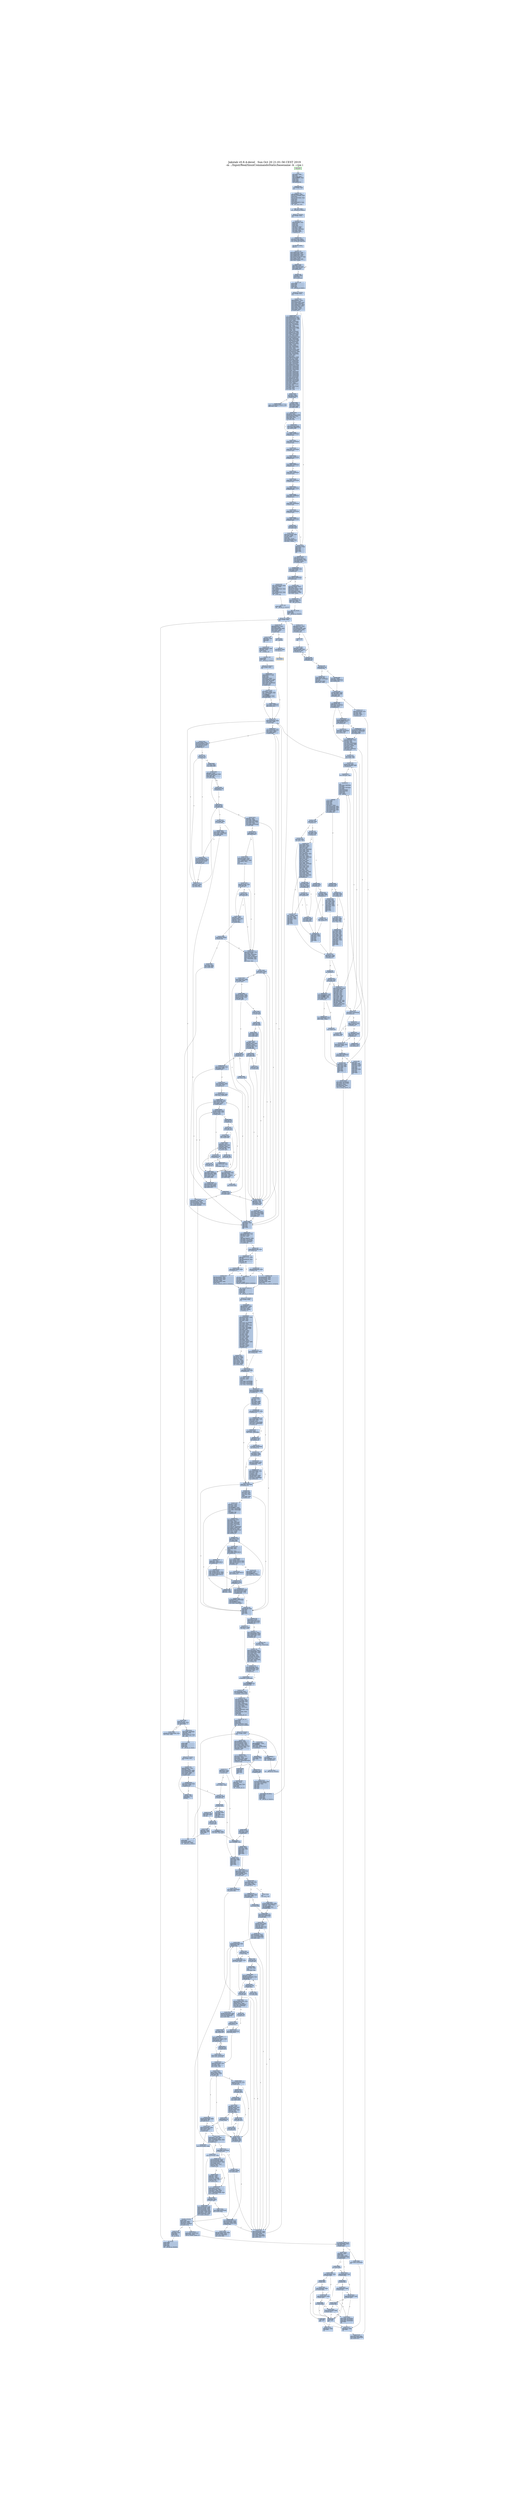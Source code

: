 digraph G {
node[shape=rectangle,style=filled,fillcolor=lightsteelblue,color=lightsteelblue]
bgcolor="transparent"
graph [label="Jakstab v0.8.4-devel   Sun Oct 20 21:01:56 CEST 2019\n-m ../Input/Real/linuxCommandsStatic/basename -b --cpa i", labelloc=t, fontsize=35, pad=30]
"0x08048730_0"[label="start\nxorl %ebp, %ebp\lpopl %esi\lmovl %esp, %ecx\landl $0xfffffff0, %esp\lpushl %eax\lpushl %esp\lpushl %edx\lcall 0x08048763\l"];
"0x08048740_0"[label="0x08048740\naddl $0x998c0, %ebx\lleal -611072(%ebx), %eax\lpushl %eax\lleal -611232(%ebx), %eax\lpushl %eax\lpushl %ecx\lpushl %esi\lmovl $0x8048d79, %eax\lpushl %eax\lcall __libc_start_main\l"];
"0x08048763_0"[label="0x08048763\nmovl (%esp), %ebx\lret\l"];
"0x08048770_0"[label="_dl_relocate_static_...\nrepz ret\l"];
"0x08048780_0"[label="__x86.get_pc_thunk.b...\nmovl (%esp), %ebx\lret\l"];
"0x0804916b_0"[label="__x86.get_pc_thunk.a...\nmovl (%esp), %eax\lret\l"];
"0x0804b454_0"[label="__x86.get_pc_thunk.d...\nmovl (%esp), %edx\lret\l"];
"0x0804b7af_0"[label="__x86.get_pc_thunk.c...\nmovl (%esp), %ecx\lret\l"];
"0x0804bf90_0"[label="get_common_indeces.c...\npushl %ebp\lpushl %edi\lpushl %esi\lpushl %ebx\lcall __x86.get_pc_thunk.bp\l"];
"0x0804bf99_0"[label="0x0804bf99\naddl $0x96067, %ebp\lsubl $0x108, %esp\ltestl %eax, %eax\lmovl %ecx, (%esp)\lje 0x0804c178\l"];
"0x0804bfb0_0"[label="0x0804bfb0\nmovl $0x80e3be0, %ebp\lmovl %eax, %esi\lmovl %edx, %edi\lmovl $0x1, %eax\lcpuid \lmovl %edx, 0x14(%ebp)\lmovl %eax, %edx\lmovl %ecx, 0x10(%ebp)\lshrl $0x8, %edx\lmovl %ebx, 0xc(%ebp)\lmovl %eax, 0x8(%ebp)\landl $0xf, %edx\lmovl (%esp), %ecx\lmovl %edx, (%esi)\lmovl %eax, %edx\lshrl $0x4, %edx\landl $0xf, %edx\lmovl %edx, (%edi)\lmovl %eax, %edx\lshrl $0xc, %edx\landl $0xf0, %edx\lmovl %edx, (%ecx)\lmovl 0x11c(%esp), %edx\lmovl %eax, %ecx\landl $0xf, %ecx\lmovl %ecx, (%edx)\lcmpl $0xf, (%esi)\lje 0x0804c161\l"];
"0x0804c008_0"[label="0x0804c008\ncmpl $0x6, 0x4(%ebp)\ljle 0x0804c023\l"];
"0x0804c00e_0"[label="0x0804c00e\nmovl $0x7, %eax\lxorl %ecx, %ecx\lcpuid \lmovl %eax, 0x18(%ebp)\lmovl %ebx, 0x1c(%ebp)\lmovl %ecx, 0x20(%ebp)\lmovl %edx, 0x24(%ebp)\l"];
"0x0804c023_0"[label="0x0804c023\nmovl 0x10(%ebp), %ebx\ltestl $0x8000000, %ebx\lje 0x0804c156\l"];
"0x0804c032_0"[label="0x0804c032\nxorl %ecx, %ecx\llgdt %ax\lmovl %eax, %edx\landl $0x6, %edx\lcmpl $0x6, %edx\lje 0x0804c183\l"];
"0x0804c045_0"[label="0x0804c045\ncmpl $0xc, 0x4(%ebp)\ljle 0x0804c156\l"];
"0x0804c04f_0"[label="0x0804c04f\nmovl $0xd, %esi\lxorl %ecx, %ecx\lmovl %esi, %eax\lcpuid \ltestl %ebx, %ebx\lje 0x0804c156\l"];
"0x0804c062_0"[label="0x0804c062\naddl $0x7f, %ebx\lmovl %esi, %eax\lmovl $0x1, %ecx\landl $0xffffffc0, %ebx\lmovl %ebx, 0x40(%ebp)\lmovl %ebx, 0x44(%ebp)\lcpuid \ltestb $0x2, %al\lje 0x0804c156\l"];
"0x0804c07f_0"[label="0x0804c07f\nleal 0x8(%esp), %ecx\lmovl $0x3, %eax\lmovl %ebp, 0x4(%esp)\lmovl $0x0, 0x8(%esp)\lmovl $0xa0, 0xc(%esp)\lmovl $0x2, %esi\lmovl $0x240, 0x10(%esp)\lmovl $0xa0, 0x88(%esp)\lleal 0x88(%esp), %edi\lmovl $0x100, 0x8c(%esp)\lmovl %ecx, (%esp)\lmovl %eax, %ebp\ljmp 0x0804c10c\l"];
"0x0804c0d0_0"[label="0x0804c0d0\nmovl $0xd, %eax\lmovl %esi, %ecx\lcpuid \lcmpl $0x2, %esi\lmovl %eax, (%edi,%esi,4)\lje 0x0804c106\l"];
"0x0804c0e1_0"[label="0x0804c0e1\nmovl (%esp), %ebx\lmovl -4(%edi,%esi,4), %eax\laddl -4(%ebx,%esi,4), %eax\landl $0x2, %ecx\lje 0x0804c1ee\l"];
"0x0804c0f5_0"[label="0x0804c0f5\nmovl (%esp), %ecx\laddl $0x3f, %eax\landl $0xffffffc0, %eax\lmovl %eax, (%ecx,%esi,4)\l"];
"0x0804c101_0"[label="0x0804c101\ncmpl $0x20, %ebp\lje 0x0804c132\l"];
"0x0804c106_0"[label="0x0804c106\naddl $0x1, %esi\laddl $0x1, %ebp\l"];
"0x0804c10c_0"[label="0x0804c10c\nmovl $0xee, %eax\lbtl %esi, %eax\ljb 0x0804c0d0\l"];
"0x0804c116_0"[label="0x0804c116\ncmpl $0x2, %esi\lmovl $0x0, (%edi,%esi,4)\lje 0x0804c106\l"];
"0x0804c122_0"[label="0x0804c122\nmovl (%esp), %ebx\lmovl -4(%edi,%esi,4), %eax\laddl -4(%ebx,%esi,4), %eax\lmovl %eax, (%ebx,%esi,4)\ljmp 0x0804c101\l"];
"0x0804c132_0"[label="0x0804c132\nmovl 0x104(%esp), %eax\laddl 0x84(%esp), %eax\lmovl 0x4(%esp), %ebp\lje 0x0804c156\l"];
"0x0804c146_0"[label="0x0804c146\norl $0x400000, 0x48(%ebp)\laddl $0x7f, %eax\landl $0xffffffc0, %eax\lmovl %eax, 0x40(%ebp)\l"];
"0x0804c156_0"[label="0x0804c156\naddl $0x108, %esp\lpopl %ebx\lpopl %esi\lpopl %edi\lpopl %ebp\lret\l"];
"0x0804c161_0"[label="0x0804c161\nshrl $0x14, %eax\lmovzbl %al, %eax\laddl $0xf, %eax\lmovl %eax, (%esi)\lmovl (%esp), %eax\lmovl (%eax), %eax\laddl %eax, (%edi)\ljmp 0x0804c008\l"];
"0x0804c178_0"[label="0x0804c178\nmovl $0x80e3be0, %ebp\ljmp 0x0804c008\l"];
"0x0804c183_0"[label="0x0804c183\ntestl $0x10000000, %ebx\lje 0x0804c1aa\l"];
"0x0804c18b_0"[label="0x0804c18b\nmovl 0x48(%ebp), %edx\lmovl %edx, %ecx\lorl $0x40, %ecx\ltestb $0x20, 0x1c(%ebp)\lmovl %ecx, 0x48(%ebp)\lje 0x0804c1a5\l"];
"0x0804c19c_0"[label="0x0804c19c\norl $0x440, %edx\lmovl %edx, 0x48(%ebp)\l"];
"0x0804c1a5_0"[label="0x0804c1a5\nandb $0x10, %bh\ljne 0x0804c1e5\l"];
"0x0804c1aa_0"[label="0x0804c1aa\nandl $0xe0, %eax\lcmpl $0xe0, %eax\ljne 0x0804c045\l"];
"0x0804c1ba_0"[label="0x0804c1ba\nmovl 0x1c(%ebp), %edx\ltestl $0x10000, %edx\lje 0x0804c045\l"];
"0x0804c1c9_0"[label="0x0804c1c9\nmovl 0x48(%ebp), %eax\lmovl %eax, %ecx\lorb $0x10, %ah\lorb $0x30, %ch\landl $0x20000, %edx\lcmovnel %ecx, %eax\lmovl %eax, 0x48(%ebp)\ljmp 0x0804c045\l"];
"0x0804c1e5_0"[label="0x0804c1e5\norl $0x80, 0x48(%ebp)\ljmp 0x0804c1aa\l"];
"0x0804c1ee_0"[label="0x0804c1ee\nmovl %eax, (%ebx,%esi,4)\ljmp 0x0804c101\l"];
"0x0804c200_0"[label="__libc_start_main\ncall __x86.get_pc_thunk.ax\l"];
"0x0804c205_0"[label="0x0804c205\naddl $0x95dfb, %eax\lpushl %edi\lpushl %esi\lpushl %ebx\lsubl $0x70, %esp\lmovl $0x0, %edx\lmovl %eax, 0xc(%esp)\lxorl %eax, %eax\ltestl %edx, %edx\lje 0x0804c229\l"];
"0x0804c229_0"[label="0x0804c229\nmovl 0xc(%esp), %edi\lmovl %eax, 0xe10(%edi)\lcall _dl_relocate_static_pie\l"];
"0x0804c238_0"[label="0x0804c238\nmovl 0x88(%esp), %eax\lmovl 0x84(%esp), %esi\lmovl $0x80e3ba4, %edx\lmovl 0x98(%esp), %ecx\lleal 0x4(%eax,%esi,4), %eax\lmovl %eax, (%edx)\lmovl $0x80e1ec8, %edx\lmovl %ecx, (%edx)\l"];
"0x0804c261_0"[label="0x0804c261\naddl $0x4, %eax\lmovl -4(%eax), %edx\ltestl %edx, %edx\ljne 0x0804c261\l"];
"0x0804c26b_0"[label="0x0804c26b\nsubl $0xc, %esp\lpushl %eax\lcall _dl_aux_init\l"];
"0x0804c274_0"[label="0x0804c274\naddl $0x10, %esp\lmovl 0xc(%esp), %esi\lmovl $0x80e41f0, %eax\lcmpl $0x0, (%eax)\ljne 0x0804c2b2\l"];
"0x0804c286_0"[label="0x0804c286\nmovl $0x8048000, %edx\ltestl %edx, %edx\lje 0x0804c2b2\l"];
"0x0804c290_0"[label="0x0804c290\ncmpw $0x20, 0x2a(%edx)\ljne 0x0804c684\l"];
"0x0804c29b_0"[label="0x0804c29b\nmovl 0x1c(%edx), %ecx\laddl %edx, %ecx\lmovzwl 0x2c(%edx), %edx\lmovl %ecx, (%eax)\lmovl 0xc(%esp), %eax\lmovl $0x80e4210, %eax\lmovl %edx, (%eax)\l"];
"0x0804c2b2_0"[label="0x0804c2b2\nmovl 0xc(%esp), %esi\lmovl %esi, %ebx\lcall __libc_init_secure\l"];
"0x0804c2bd_0"[label="0x0804c2bd\nmovl $0x80e3ba4, %eax\lsubl $0xc, %esp\lpushl (%eax)\lcall __tunables_init\l"];
"0x0804c2cd_0"[label="0x0804c2cd\nmovl $0x80e3be0, %esi\laddl $0x10, %esp\lxorl %eax, %eax\lcpuid \lcmpl $0x756e6547, %ebx\lmovl $0x0, 0x1c(%esp)\lmovl $0x0, 0x20(%esp)\lmovl %eax, 0x4(%esi)\ljne 0x0804c5bf\l"];
"0x0804c2f9_0"[label="0x0804c2f9\ncmpl $0x6c65746e, %ecx\ljne 0x0804c5bf\l"];
"0x0804c305_0"[label="0x0804c305\ncmpl $0x49656e69, %edx\lje 0x0804c74b\l"];
"0x0804c311_0"[label="0x0804c311\nsubl $0xc, %esp\lxorl %eax, %eax\lxorl %ecx, %ecx\lpushl $0x0\lxorl %edx, %edx\lcall get_common_indeces.constprop.1\l"];
"0x0804c321_0"[label="0x0804c321\naddl $0x10, %esp\lmovl $0x3, %eax\l"];
"0x0804c329_0"[label="0x0804c329\nmovl 0xc(%esp), %ecx\lmovl $0x80e3be0, %edx\lmovl 0x14(%edx), %ecx\ltestb $0x1, %ch\lje 0x0804c342\l"];
"0x0804c33b_0"[label="0x0804c33b\norl $0x4000, 0x48(%edx)\l"];
"0x0804c342_0"[label="0x0804c342\nandb $0xffffff80, %ch\lje 0x0804c358\l"];
"0x0804c347_0"[label="0x0804c347\nmovl 0xc(%esp), %ecx\lmovl $0x80e3be0, %edx\lorl $0x8000, 0x48(%edx)\l"];
"0x0804c358_0"[label="0x0804c358\nmovl 0xc(%esp), %edi\lmovl 0x1c(%esp), %edx\lmovl $0x80e3be0, %esi\lmovl %edi, %ebx\lmovl %edx, 0x38(%esi)\lmovl 0x20(%esp), %edx\lmovl %eax, (%esi)\lmovl %edx, 0x3c(%esi)\lpushl %eax\lleal -425968(%edi), %eax\lpushl %eax\lleal 0x3c(%esp), %eax\lpushl %eax\lpushl $0x0\lcall __tunable_get_val\l"];
"0x0804c388_0"[label="0x0804c388\naddl $0xc, %esp\lpushl $0x0\lleal 0x40(%esp), %eax\lpushl %eax\lpushl $0xb\lcall __tunable_get_val\l"];
"0x0804c5bf_0"[label="0x0804c5bf\ncmpl $0x68747541, %ebx\lsete %bl\lcmpl $0x444d4163, %ecx\lsete %al\ltestb %al, %bl\lje 0x0804c311\l"];
"0x0804c5d9_0"[label="0x0804c5d9\ncmpl $0x69746e65, %edx\ljne 0x0804c311\l"];
"0x0804c5e5_0"[label="0x0804c5e5\nleal 0x2c(%esp), %ecx\lleal 0x20(%esp), %edx\lleal 0x1c(%esp), %eax\lsubl $0xc, %esp\lleal 0x3c(%esp), %ebx\lpushl %ebx\lcall get_common_indeces.constprop.1\l"];
"0x0804c684_0"[label="0x0804c684\nleal -192856(%esi), %eax\lmovl %esi, %ebx\lpushl %eax\lleal -193040(%esi), %eax\lpushl $0xb4\lpushl %eax\lleal -192984(%esi), %eax\lpushl %eax\lcall __assert_fail\l"];
"0x0804c74b_0"[label="0x0804c74b\nleal 0x20(%esp), %edx\lleal 0x24(%esp), %ecx\lleal 0x1c(%esp), %eax\lsubl $0xc, %esp\lleal 0x34(%esp), %ebx\lpushl %ebx\lcall get_common_indeces.constprop.1\l"];
"0x0804c764_0"[label="0x0804c764\naddl $0x10, %esp\lmovl 0x48(%esi), %edx\lcmpl $0x6, 0x1c(%esp)\lje 0x0804c7b7\l"];
"0x0804c771_0"[label="0x0804c771\nmovl 0xc(%esp), %eax\lmovl $0x80e3be0, %edx\lmovl 0x48(%edx), %eax\ltestb $0x4, %ah\lje 0x0804c789\l"];
"0x0804c783_0"[label="0x0804c783\norb $0x8, %ah\lmovl %eax, 0x48(%edx)\l"];
"0x0804c789_0"[label="0x0804c789\nmovl 0xc(%esp), %eax\lmovl $0x80e3be0, %edx\lmovl 0x48(%edx), %eax\lmovl %eax, %ecx\lorl $0x20000, %eax\lorl $0x100000, %ecx\ltestb $0x8, 0x1f(%edx)\lcmovel %ecx, %eax\lmovl %eax, 0x48(%edx)\lmovl $0x1, %eax\ljmp 0x0804c329\l"];
"0x0804c902_0"[label="__x86.get_pc_thunk.b...\nmovl (%esp), %ebp\lret\l"];
"0x0804cc59_0"[label="__x86.get_pc_thunk.s...\nmovl (%esp), %esi\lret\l"];
"0x0804f380_0"[label="__assert_fail\npushl %ebx\lcall __x86.get_pc_thunk.bx\l"];
"0x08052f63_0"[label="__x86.get_pc_thunk.d...\nmovl (%esp), %edi\lret\l"];
"0x08076790_0"[label="__sbrk\npushl %ebp\lpushl %edi\lpushl %esi\lpushl %ebx\lcall __x86.get_pc_thunk.si\l"];
"0x08076799_0"[label="0x08076799\naddl $0x6b867, %esi\lsubl $0xc, %esp\lmovl $0x80e3c8c, %ebp\lmovl 0x20(%esp), %edi\lmovl (%ebp), %ebx\ltestl %ebx, %ebx\lje 0x080767bd\l"];
"0x080767b3_0"[label="0x080767b3\nmovl 0xe10(%esi), %eax\ltestl %eax, %eax\lje 0x080767d1\l"];
"0x080767bd_0"[label="0x080767bd\nsubl $0xc, %esp\lpushl $0x0\lcall brk\l"];
"0x080767c7_0"[label="0x080767c7\naddl $0x10, %esp\ltestl %eax, %eax\ljs 0x080767f0\l"];
"0x080767ce_0"[label="0x080767ce\nmovl (%ebp), %ebx\l"];
"0x080767d1_0"[label="0x080767d1\ncmpl $0x0, %edi\lje 0x080767f5\l"];
"0x080767d6_0"[label="0x080767d6\njle 0x08076820\l"];
"0x080767d8_0"[label="0x080767d8\nmovl %ebx, %eax\laddl %edi, %eax\lsetb %al\l"];
"0x080767df_0"[label="0x080767df\ntestb %al, %al\lje 0x08076800\l"];
"0x080767e3_0"[label="0x080767e3\nmovl $0xffffffe0, %eax\lmovl $0xc, %gs:(%eax)\l"];
"0x080767f0_0"[label="0x080767f0\nmovl $0xffffffff, %ebx\l"];
"0x080767f5_0"[label="0x080767f5\naddl $0xc, %esp\lmovl %ebx, %eax\lpopl %ebx\lpopl %esi\lpopl %edi\lpopl %ebp\lret\l"];
"0x08076800_0"[label="0x08076800\nsubl $0xc, %esp\laddl %ebx, %edi\lpushl %edi\lcall brk\l"];
"0x0807680b_0"[label="0x0807680b\naddl $0x10, %esp\ltestl %eax, %eax\ljs 0x080767f0\l"];
"0x08076812_0"[label="0x08076812\naddl $0xc, %esp\lmovl %ebx, %eax\lpopl %ebx\lpopl %esi\lpopl %edi\lpopl %ebp\lret\l"];
"0x08076820_0"[label="0x08076820\nmovl %edi, %eax\lnegl %eax\lcmpl %ebx, %eax\lseta %al\ljmp 0x080767df\l"];
"0x08078ba0_0"[label="do_tunable_update_va...\nmovl 0x4(%eax), %ecx\lcmpl $0x3, %ecx\lje 0x08078bf0\l"];
"0x08078ba8_0"[label="0x08078ba8\ncmpl $0x1, %ecx\lpushl %ebx\lmovl (%edx), %ebx\lmovl 0x4(%edx), %edx\lje 0x08078bc8\l"];
"0x08078bb3_0"[label="0x08078bb3\njae 0x08078bc8\l"];
"0x08078bb5_0"[label="0x08078bb5\ncmpl 0xc(%eax), %edx\ljle 0x08078bf8\l"];
"0x08078bba_0"[label="0x08078bba\ncmpl 0x14(%eax), %edx\ljl 0x08078be0\l"];
"0x08078bbf_0"[label="0x08078bbf\njle 0x08078bdb\l"];
"0x08078bc1_0"[label="0x08078bc1\npopl %ebx\lret\l"];
"0x08078bc8_0"[label="0x08078bc8\ncmpl 0xc(%eax), %edx\lja 0x08078bd4\l"];
"0x08078bcd_0"[label="0x08078bcd\njb 0x08078bc1\l"];
"0x08078bcf_0"[label="0x08078bcf\ncmpl 0x8(%eax), %ebx\ljb 0x08078bc1\l"];
"0x08078bd4_0"[label="0x08078bd4\ncmpl 0x14(%eax), %edx\ljb 0x08078be0\l"];
"0x08078bd9_0"[label="0x08078bd9\nja 0x08078bc1\l"];
"0x08078bdb_0"[label="0x08078bdb\ncmpl 0x10(%eax), %ebx\lja 0x08078bc1\l"];
"0x08078be0_0"[label="0x08078be0\nmovl %ebx, 0x18(%eax)\lmovl %edx, 0x1c(%eax)\lmovb $0x1, 0x20(%eax)\lpopl %ebx\lret\l"];
"0x08078bf0_0"[label="0x08078bf0\nmovl %edx, 0x18(%eax)\lret\l"];
"0x08078bf8_0"[label="0x08078bf8\njl 0x08078bc1\l"];
"0x08078bfa_0"[label="0x08078bfa\ncmpl 0x8(%eax), %ebx\ljae 0x08078bba\l"];
"0x08078bff_0"[label="0x08078bff\npopl %ebx\lret\l"];
"0x08078c10_0"[label="tunable_initialize\npushl %ebx\lmovl %eax, %ebx\lsubl $0x18, %esp\lcmpl $0x3, 0x4(%eax)\ljne 0x08078c30\l"];
"0x08078c1c_0"[label="0x08078c1c\nmovb $0x1, 0x20(%eax)\lmovl %ebx, %eax\lcall do_tunable_update_val\l"];
"0x08078c27_0"[label="0x08078c27\naddl $0x18, %esp\lpopl %ebx\lret\l"];
"0x08078c30_0"[label="0x08078c30\nsubl $0x8, %esp\lpushl $0x0\lpushl %edx\lcall _dl_strtoul\l"];
"0x08078c3b_0"[label="0x08078c3b\nmovl %eax, 0x18(%esp)\lmovl %edx, 0x1c(%esp)\laddl $0x10, %esp\lleal 0x8(%esp), %edx\lmovl %ebx, %eax\lcall do_tunable_update_val\l"];
"0x08078c51_0"[label="0x08078c51\naddl $0x18, %esp\lpopl %ebx\lret\l"];
"0x08078c80_0"[label="__tunables_init\npushl %ebp\lpushl %edi\lcall __x86.get_pc_thunk.di\l"];
"0x08078c87_0"[label="0x08078c87\naddl $0x69379, %edi\lpushl %esi\lpushl %ebx\lsubl $0x3c, %esp\lmovl $0x80e1ecc, %eax\lmovl %edi, 0xc(%esp)\lmovl (%eax), %esi\lmovl %eax, 0x18(%esp)\ltestl %esi, %esi\lje 0x08078cc0\l"];
"0x08078ca6_0"[label="0x08078ca6\nmovl $0x21, %eax\lleal -179945(%edi), %ebx\lxorl %ecx, %ecx\lint $0xffffff80\lcmpl $0xfffff000, %eax\ljbe 0x08078fcb\l"];
"0x08078cc0_0"[label="0x08078cc0\nmovl 0x50(%esp), %eax\ltestl %eax, %eax\lje 0x08078dff\l"];
"0x08078ccc_0"[label="0x08078ccc\nmovl 0x50(%esp), %eax\lmovl (%eax), %ebp\ltestl %ebp, %ebp\lje 0x08078dff\l"];
"0x08078cda_0"[label="0x08078cda\nmovzbl (%ebp), %ecx\lmovl 0x50(%esp), %eax\lleal 0x4(%eax), %ebx\lcmpb $0x3d, %cl\lje 0x08078e72\l"];
"0x08078cee_0"[label="0x08078cee\ntestb %cl, %cl\lje 0x08078e72\l"];
"0x08078cf6_0"[label="0x08078cf6\nxorl %eax, %eax\ljmp 0x08078d05\l"];
"0x08078d00_0"[label="0x08078d00\ncmpb $0x3d, %dl\lje 0x08078d13\l"];
"0x08078d05_0"[label="0x08078d05\naddl $0x1, %eax\lmovzbl (%ebp,%eax), %edx\lmovl %eax, %esi\ltestb %dl, %dl\ljne 0x08078d00\l"];
"0x08078d13_0"[label="0x08078d13\ntestb %dl, %dl\lje 0x08078e50\l"];
"0x08078d1b_0"[label="0x08078d1b\naddl $0x1, %esi\ltestl %ebx, %ebx\lmovl %ebx, 0x8(%esp)\lleal (%ebp,%esi), %eax\lmovl %ecx, %edi\lmovl %eax, 0x14(%esp)\lje 0x08078dff\l"];
"0x08078d34_0"[label="0x08078d34\ncmpb $0x47, %cl\ljne 0x08078d71\l"];
"0x08078d39_0"[label="0x08078d39\nmovl 0xc(%esp), %ecx\lleal 0x1(%ebp), %eax\lleal -179959(%ecx), %ebx\lmovl $0x4c, %ecx\lnop \lleal (%esi), %esi\l"];
"0x08078d50_0"[label="0x08078d50\nmovzbl (%eax), %edx\ltestb %dl, %dl\lje 0x08078d71\l"];
"0x08078d57_0"[label="0x08078d57\ncmpb %cl, %dl\ljne 0x08078d71\l"];
"0x08078d5b_0"[label="0x08078d5b\naddl $0x1, %ebx\lmovzbl (%ebx), %ecx\laddl $0x1, %eax\ltestb %cl, %cl\ljne 0x08078d50\l"];
"0x08078d68_0"[label="0x08078d68\ncmpb $0x3d, (%eax)\lje 0x08078eff\l"];
"0x08078d71_0"[label="0x08078d71\nmovl 0x18(%esp), %eax\lxorl %edi, %edi\lmovl %ebp, 0x4(%esp)\lmovl (%eax), %eax\lmovl %eax, 0x10(%esp)\lmovl 0xc(%esp), %eax\lleal -1344(%eax), %esi\lnop \lleal (%esi), %esi\l"];
"0x08078d90_0"[label="0x08078d90\ncmpb $0x0, (%esi)\ljne 0x08078de0\l"];
"0x08078d95_0"[label="0x08078d95\nmovl 0x8(%esi), %ebp\ltestl %ebp, %ebp\lje 0x08078de0\l"];
"0x08078d9c_0"[label="0x08078d9c\nmovzbl (%ebp), %edx\lmovl 0x4(%esp), %ebx\lmovzbl (%ebx), %eax\ltestb %dl, %dl\lje 0x08078dd8\l"];
"0x08078dab_0"[label="0x08078dab\ntestb %al, %al\lje 0x08078de0\l"];
"0x08078daf_0"[label="0x08078daf\ncmpb %al, %dl\ljne 0x08078de0\l"];
"0x08078db3_0"[label="0x08078db3\nmovl %ebp, %ecx\lmovl %ebx, %edx\ljmp 0x08078dc8\l"];
"0x08078dc0_0"[label="0x08078dc0\ncmpb %al, %bl\ljne 0x08078de0\l"];
"0x08078dc4_0"[label="0x08078dc4\ntestb %al, %al\lje 0x08078de0\l"];
"0x08078dc8_0"[label="0x08078dc8\naddl $0x1, %ecx\lmovzbl (%ecx), %ebx\laddl $0x1, %edx\lmovzbl (%edx), %eax\ltestb %bl, %bl\ljne 0x08078dc0\l"];
"0x08078dd8_0"[label="0x08078dd8\ncmpb $0x3d, %al\lje 0x08078e10\l"];
"0x08078ddc_0"[label="0x08078ddc\nleal (%esi), %esi\l"];
"0x08078de0_0"[label="0x08078de0\naddl $0x1, %edi\laddl $0x2c, %esi\lcmpl $0x16, %edi\ljne 0x08078d90\l"];
"0x08078deb_0"[label="0x08078deb\nmovl 0x8(%esp), %eax\lmovl %eax, 0x50(%esp)\lmovl 0x50(%esp), %eax\ltestl %eax, %eax\ljne 0x08078ccc\l"];
"0x08078dff_0"[label="0x08078dff\naddl $0x3c, %esp\lpopl %ebx\lpopl %esi\lpopl %edi\lpopl %ebp\lret\l"];
"0x08078e10_0"[label="0x08078e10\nmovl 0x10(%esp), %edx\ltestl %edx, %edx\lje 0x08078e24\l"];
"0x08078e18_0"[label="0x08078e18\nmovl 0x4(%esi), %eax\ltestl %eax, %eax\lje 0x08078e7b\l"];
"0x08078e1f_0"[label="0x08078e1f\ncmpl $0x2, %eax\ljne 0x08078de0\l"];
"0x08078e24_0"[label="0x08078e24\nimull $0x2c, %edi, %eax\lmovl 0xc(%esp), %edi\lmovl 0x14(%esp), %edx\lleal -1376(%edi,%eax), %eax\lcall tunable_initialize\l"];
"0x08078e3b_0"[label="0x08078e3b\nmovl 0x8(%esp), %eax\lmovl %eax, 0x50(%esp)\ljmp 0x08078cc0\l"];
"0x08078e50_0"[label="0x08078e50\ntestl %ebx, %ebx\lje 0x08078dff\l"];
"0x08078e54_0"[label="0x08078e54\nmovl (%ebx), %ebp\lmovl %ebx, 0x50(%esp)\ltestl %ebp, %ebp\lje 0x08078dff\l"];
"0x08078e5e_0"[label="0x08078e5e\nmovzbl (%ebp), %ecx\lmovl 0x50(%esp), %eax\lleal 0x4(%eax), %ebx\lcmpb $0x3d, %cl\ljne 0x08078cee\l"];
"0x08078e72_0"[label="0x08078e72\nmovl %ecx, %edx\lxorl %esi, %esi\ljmp 0x08078d13\l"];
"0x08078e7b_0"[label="0x08078e7b\nmovl 0x50(%esp), %eax\lmovl %eax, 0x8(%esp)\l"];
"0x08078e83_0"[label="0x08078e83\nmovl 0x8(%esp), %eax\lmovl (%eax), %eax\ltestl %eax, %eax\lje 0x08078ed4\l"];
"0x08078e8d_0"[label="0x08078e8d\nmovzbl (%ebp), %ecx\lmovzbl (%eax), %edx\ltestb %cl, %cl\lje 0x08078ec0\l"];
"0x08078e98_0"[label="0x08078e98\ntestb %dl, %dl\lje 0x08078ec5\l"];
"0x08078e9c_0"[label="0x08078e9c\ncmpb %dl, %cl\ljne 0x08078ec5\l"];
"0x08078ea0_0"[label="0x08078ea0\nmovl %ebp, %ecx\ljmp 0x08078eb0\l"];
"0x08078ea8_0"[label="0x08078ea8\ncmpb %dl, %bl\ljne 0x08078ec5\l"];
"0x08078eac_0"[label="0x08078eac\ntestb %dl, %dl\lje 0x08078ec5\l"];
"0x08078eb0_0"[label="0x08078eb0\naddl $0x1, %ecx\lmovzbl (%ecx), %ebx\laddl $0x1, %eax\lmovzbl (%eax), %edx\ltestb %bl, %bl\ljne 0x08078ea8\l"];
"0x08078ec0_0"[label="0x08078ec0\ncmpb $0x3d, %dl\lje 0x08078ee4\l"];
"0x08078ec5_0"[label="0x08078ec5\naddl $0x4, 0x8(%esp)\lmovl 0x8(%esp), %eax\lmovl (%eax), %eax\ltestl %eax, %eax\ljne 0x08078e8d\l"];
"0x08078ed4_0"[label="0x08078ed4\nmovl 0x50(%esp), %ecx\lmovl 0x4(%esi), %eax\lmovl %ecx, 0x8(%esp)\ljmp 0x08078e1f\l"];
"0x08078ee4_0"[label="0x08078ee4\nmovl 0x8(%esp), %eax\lnop \lleal (%esi), %esi\l"];
"0x08078ef0_0"[label="0x08078ef0\nmovl 0x4(%eax), %edx\laddl $0x4, %eax\lmovl %edx, -4(%eax)\ltestl %edx, %edx\ljne 0x08078ef0\l"];
"0x08078efd_0"[label="0x08078efd\njmp 0x08078e83\l"];
"0x08078eff_0"[label="0x08078eff\nxorl %edx, %edx\lmovl %edi, %ecx\ljmp 0x08078f0f\l"];
"0x08078f08_0"[label="0x08078f08\nmovzbl 0x1(%ebp,%edx), %ecx\lmovl %eax, %edx\l"];
"0x08078f0f_0"[label="0x08078f0f\ntestb %cl, %cl\lleal 0x1(%edx), %eax\ljne 0x08078f08\l"];
"0x08078f16_0"[label="0x08078f16\nmovl %edx, 0x4(%esp)\lsubl $0xc, %esp\lpushl %eax\lmovl 0x1c(%esp), %ebx\lcall __sbrk\l"];
"0x08078f27_0"[label="0x08078f27\nmovl %eax, 0x34(%esp)\laddl $0x10, %esp\lcmpl $0xffffffff, %eax\lmovl %eax, %ecx\lje 0x08079190\l"];
"0x08078f39_0"[label="0x08078f39\nmovl 0x4(%esp), %edx\ltestl %edx, %edx\lleal -1(%edx), %eax\lje 0x08079176\l"];
"0x08078f48_0"[label="0x08078f48\nnop \lleal (%esi), %esi\l"];
"0x08078f50_0"[label="0x08078f50\nmovzbl (%ebp,%eax), %edx\lmovb %dl, (%ecx,%eax)\lsubl $0x1, %eax\lcmpl $0xffffffff, %eax\ljne 0x08078f50\l"];
"0x08078f60_0"[label="0x08078f60\naddl 0x24(%esp), %esi\lmovl %esi, 0x2c(%esp)\lje 0x08078fb4\l"];
"0x08078f6a_0"[label="0x08078f6a\nmovzbl (%esi), %eax\lmovl %esi, %ebp\ltestb %al, %al\lmovb %al, 0x4(%esp)\lje 0x08078fb4\l"];
"0x08078f77_0"[label="0x08078f77\nmovl 0xc(%esp), %eax\lleal -1376(%eax), %eax\lmovl %eax, 0x28(%esp)\lleal (%esi), %esi\l"];
"0x08078f88_0"[label="0x08078f88\nmovzbl 0x4(%esp), %eax\lcmpb $0x3d, %al\lje 0x08078fda\l"];
"0x08078f91_0"[label="0x08078f91\ncmpb $0x3a, %al\lje 0x08078fda\l"];
"0x08078f95_0"[label="0x08078f95\ntestb %al, %al\lje 0x08078fb4\l"];
"0x08078f99_0"[label="0x08078f99\nxorl %edx, %edx\lnop \lleal (%esi), %esi\l"];
"0x08078fa0_0"[label="0x08078fa0\naddl $0x1, %edx\lmovzbl (%ebp,%edx), %eax\lcmpb $0x3d, %al\lje 0x08078fe1\l"];
"0x08078fac_0"[label="0x08078fac\ncmpb $0x3a, %al\lje 0x08078fe1\l"];
"0x08078fb0_0"[label="0x08078fb0\ntestb %al, %al\ljne 0x08078fa0\l"];
"0x08078fb4_0"[label="0x08078fb4\nmovl 0x50(%esp), %eax\lmovl 0x24(%esp), %edi\lmovl %edi, (%eax)\lmovl 0x8(%esp), %eax\lmovl %eax, 0x50(%esp)\ljmp 0x08078cc0\l"];
"0x08078fcb_0"[label="0x08078fcb\nmovl $0x2, -416(%edi)\ljmp 0x08078cc0\l"];
"0x08078fda_0"[label="0x08078fda\nmovzbl 0x4(%esp), %eax\lxorl %edx, %edx\l"];
"0x08078fe1_0"[label="0x08078fe1\ntestb %al, %al\lje 0x08078fb4\l"];
"0x08078fe5_0"[label="0x08078fe5\nleal 0x1(%ebp,%edx), %ecx\lcmpb $0x3a, %al\lmovzbl (%ecx), %ebx\lmovl %ecx, 0x10(%esp)\lmovb %bl, 0x1f(%esp)\lje 0x080790e0\l"];
"0x08078ffc_0"[label="0x08078ffc\ntestb %bl, %bl\lje 0x0807911f\l"];
"0x08079004_0"[label="0x08079004\ncmpb $0x3a, %bl\lje 0x0807911f\l"];
"0x0807900d_0"[label="0x0807900d\nxorl %eax, %eax\ljmp 0x0807901c\l"];
"0x08079018_0"[label="0x08079018\ntestb %dl, %dl\lje 0x08079028\l"];
"0x0807901c_0"[label="0x0807901c\naddl $0x1, %eax\lmovzbl (%ecx,%eax), %edx\lcmpb $0x3a, %dl\ljne 0x08079018\l"];
"0x08079028_0"[label="0x08079028\nmovl %eax, 0x20(%esp)\lmovb %dl, 0x1f(%esp)\l"];
"0x08079030_0"[label="0x08079030\nmovl 0x28(%esp), %edi\lxorl %esi, %esi\lleal (%esi), %esi\lleal (%edi), %edi\l"];
"0x08079040_0"[label="0x08079040\nmovl (%edi), %eax\lmovzbl (%eax), %edx\ltestb %dl, %dl\lje 0x080790ab\l"];
"0x08079049_0"[label="0x08079049\nmovzbl 0x4(%esp), %ecx\ltestb %cl, %cl\lje 0x0807907d\l"];
"0x08079052_0"[label="0x08079052\ncmpb %cl, %dl\ljne 0x0807907d\l"];
"0x08079056_0"[label="0x08079056\nmovl %ebp, %edx\ljmp 0x08079068\l"];
"0x08079060_0"[label="0x08079060\ncmpb %bl, %cl\ljne 0x0807907d\l"];
"0x08079064_0"[label="0x08079064\ntestb %bl, %bl\lje 0x0807907d\l"];
"0x08079068_0"[label="0x08079068\naddl $0x1, %eax\lmovzbl (%eax), %ecx\laddl $0x1, %edx\lmovzbl (%edx), %ebx\ltestb %cl, %cl\ljne 0x08079060\l"];
"0x08079078_0"[label="0x08079078\ncmpb $0x3d, %bl\lje 0x080790b5\l"];
"0x0807907d_0"[label="0x0807907d\naddl $0x1, %esi\laddl $0x2c, %edi\lcmpl $0x16, %esi\ljne 0x08079040\l"];
"0x08079088_0"[label="0x08079088\nmovl 0x10(%esp), %eax\lmovl 0x20(%esp), %edi\lcmpb $0x0, (%eax,%edi)\lje 0x08078fb4\l"];
"0x0807909a_0"[label="0x0807909a\nleal 0x1(%eax,%edi), %ebp\lmovzbl (%ebp), %eax\lmovb %al, 0x4(%esp)\ljmp 0x08078f88\l"];
"0x080790ab_0"[label="0x080790ab\nmovzbl 0x4(%esp), %ebx\lcmpb $0x3d, %bl\ljne 0x0807907d\l"];
"0x080790b5_0"[label="0x080790b5\nmovl 0x18(%esp), %eax\lmovl (%eax), %ecx\ltestl %ecx, %ecx\lje 0x080790f2\l"];
"0x080790bf_0"[label="0x080790bf\nimull $0x2c, %esi, %eax\lmovl 0xc(%esp), %edi\lmovl -1340(%edi,%eax), %eax\ltestl %eax, %eax\lje 0x0807912c\l"];
"0x080790d1_0"[label="0x080790d1\nmovl 0x10(%esp), %ebp\l"];
"0x080790d5_0"[label="0x080790d5\ncmpl $0x2, %eax\lje 0x080790f6\l"];
"0x080790da_0"[label="0x080790da\nmovl %ebp, 0x10(%esp)\ljmp 0x08079088\l"];
"0x080790e0_0"[label="0x080790e0\nmovzbl 0x1f(%esp), %eax\lmovl 0x10(%esp), %ebp\lmovb %al, 0x4(%esp)\ljmp 0x08078f88\l"];
"0x080790f2_0"[label="0x080790f2\nmovl 0x10(%esp), %ebp\l"];
"0x080790f6_0"[label="0x080790f6\nmovl 0x10(%esp), %edx\lsubl 0x2c(%esp), %edx\laddl 0x14(%esp), %edx\lmovl 0x20(%esp), %eax\lmovb $0x0, (%edx,%eax)\limull $0x2c, %esi, %eax\laddl 0x28(%esp), %eax\lcall tunable_initialize\l"];
"0x0807911f_0"[label="0x0807911f\nmovl $0x0, 0x20(%esp)\ljmp 0x08079030\l"];
"0x0807912c_0"[label="0x0807912c\ncmpb $0x0, 0x1f(%esp)\lje 0x0807919d\l"];
"0x08079133_0"[label="0x08079133\nmovl 0x10(%esp), %eax\lmovl 0x20(%esp), %edi\lleal 0x1(%eax,%edi), %edx\lmovl %ebp, %eax\lmovzbl (%edx), %ecx\ltestb %cl, %cl\lje 0x08079158\l"];
"0x08079148_0"[label="0x08079148\naddl $0x1, %edx\laddl $0x1, %eax\lmovb %cl, -1(%eax)\lmovzbl (%edx), %ecx\ltestb %cl, %cl\ljne 0x08079148\l"];
"0x08079158_0"[label="0x08079158\nmovb $0x0, (%eax)\lmovl 0xc(%esp), %edi\limull $0x2c, %esi, %eax\lmovl $0x0, 0x20(%esp)\lmovl -1340(%edi,%eax), %eax\ljmp 0x080790d5\l"];
"0x08079176_0"[label="0x08079176\nmovl 0x24(%esp), %ebx\ltestl %ebx, %ebx\lje 0x08078fb4\l"];
"0x08079182_0"[label="0x08079182\njmp 0x08078f60\l"];
"0x08079190_0"[label="0x08079190\nmovl $0x0, 0x24(%esp)\ljmp 0x08078fb4\l"];
"0x0807919d_0"[label="0x0807919d\nmovb $0x0, (%ebp)\ljmp 0x08078fb4\l"];
"0x080791b0_0"[label="__tunable_get_val\npushl %edi\lpushl %esi\lpushl %ebx\lmovl 0x10(%esp), %eax\lcall __x86.get_pc_thunk.dx\l"];
"0x080791bc_0"[label="0x080791bc\naddl $0x68e44, %edx\lmovl 0x14(%esp), %esi\lmovl 0x18(%esp), %ebx\limull $0x2c, %eax, %ecx\lleal -1376(%edx,%ecx), %ecx\lmovl 0x4(%ecx), %edi\lcmpl $0x1, %edi\lje 0x08079210\l"];
"0x080791dc_0"[label="0x080791dc\nmovl 0x18(%ecx), %ecx\lmovl %ecx, (%esi)\limull $0x2c, %eax, %eax\lleal -1376(%edx), %edx\lcmpb $0x0, 0x20(%edx,%eax)\lje 0x08079208\l"];
"0x080791f1_0"[label="0x080791f1\ntestl %ebx, %ebx\lje 0x08079208\l"];
"0x080791f5_0"[label="0x080791f5\nleal 0x18(%edx,%eax), %eax\lmovl %eax, 0x10(%esp)\lmovl %ebx, %eax\lpopl %ebx\lpopl %esi\lpopl %edi\ljmp %eax\l"];
"0x08079208_0"[label="0x08079208\npopl %ebx\lpopl %esi\lpopl %edi\lret\l"];
"0x08079230_0"[label="_dl_aux_init\npushl %ebp\lpushl %edi\lpushl %esi\lpushl %ebx\lcall __x86.get_pc_thunk.cx\l"];
"0x08079239_0"[label="0x08079239\naddl $0x68dc7, %ecx\lsubl $0x74, %esp\lmovl 0x88(%esp), %eax\lmovl %eax, 0x4(%esp)\lmovl $0x80e41dc, %eax\lmovl 0x4(%esp), %edx\lmovl %edx, (%eax)\lmovl (%edx), %eax\ltestl %eax, %eax\lje 0x080794cd\l"];
"0x08079263_0"[label="0x08079263\nmovl $0x80e4204, %esi\lmovl 0x1bc0(%ecx), %edi\lmovl 0x1bc4(%ecx), %ebp\lmovl (%esi), %ebx\lmovl %edi, 0x30(%esp)\lmovl $0x80e1ecc, %edi\lmovl %esi, 0x5c(%esp)\lmovl %ebp, 0x34(%esp)\lxorl %ebp, %ebp\lmovl %ebx, 0x48(%esp)\lmovl 0xb20(%ecx), %ebx\lmovl %ebp, %edx\lmovl (%edi), %esi\lmovl %edi, 0x10(%esp)\lmovl $0x80e41e0, %edi\lmovl %ebx, 0x40(%esp)\lmovl -320(%ecx), %ebx\lmovl %esi, 0x4c(%esp)\lmovzwl 0xaec(%ecx), %esi\lmovl %edi, 0x68(%esp)\lmovl %ebx, 0x54(%esp)\lmovl $0x80e4228, %ebx\lmovw %si, 0x44(%esp)\lmovl $0x80e41fc, %esi\lmovl %ebx, 0x14(%esp)\lmovl (%ebx), %ebx\lmovl %esi, 0x64(%esp)\lmovl %ebx, 0x50(%esp)\lmovl (%esi), %ebx\lmovl 0x1bcc(%ecx), %esi\lmovl %ebx, 0x18(%esp)\lmovl 0x1bc8(%ecx), %ebx\lmovl %esi, 0x2c(%esp)\lmovl %ebx, 0x28(%esp)\lmovl (%edi), %esi\lxorl %edi, %edi\lmovl 0xaf8(%ecx), %ebx\lmovb %dl, 0x21(%esp)\lmovl 0x4(%esp), %edx\lmovb $0x0, 0x5b(%esp)\lmovl %esi, 0x38(%esp)\lmovb $0x0, 0x5a(%esp)\lmovl %ebx, 0xc(%esp)\lmovl $0x80e4210, %ebx\lmovb $0x0, 0x59(%esp)\lmovb $0x0, 0x58(%esp)\lmovb $0x0, 0x47(%esp)\lmovb $0x0, 0x46(%esp)\lmovl (%ebx), %esi\lmovl %ebx, 0x6c(%esp)\lmovb $0x0, 0x3f(%esp)\lmovb $0x0, 0x3e(%esp)\lmovb $0x0, 0x3d(%esp)\lmovb $0x0, 0x3c(%esp)\lmovl %esi, 0x24(%esp)\lmovl $0x80e41f0, %esi\lmovb $0x0, 0x23(%esp)\lmovb $0x0, 0x22(%esp)\lmovl %edi, 0x8(%esp)\lmovl (%esi), %ebx\lmovl %esi, 0x60(%esp)\lxorl %esi, %esi\lmovl %ebx, 0x1c(%esp)\lxorl %ebx, %ebx\lmovl %esi, %esi\lleal (%edi), %edi\l"];
"0x08079380_0"[label="0x08079380\nsubl $0x3, %eax\lcmpl $0x1e, %eax\lja 0x080793bb\l"];
"0x08079388_0"[label="0x08079388\nmovl -179136(%ecx,%eax,4), %edi\laddl %ecx, %edi\l"];
"0x080793bb_0"[label="0x080793bb\naddl $0x8, %edx\lmovl (%edx), %eax\ltestl %eax, %eax\ljne 0x08079380\l"];
"0x080793c4_0"[label="0x080793c4\nleal (%esi), %esi\lmovzbl 0x21(%esp), %ebp\lmovl 0x8(%esp), %edi\lmovl %ebp, %eax\ltestb %al, %al\ljne 0x080796ee\l"];
"0x080793db_0"[label="0x080793db\ncmpb $0x0, 0x22(%esp)\lje 0x080793ec\l"];
"0x080793ec_0"[label="0x080793ec\ncmpb $0x0, 0x23(%esp)\lje 0x080793fd\l"];
"0x080793fd_0"[label="0x080793fd\ncmpb $0x0, 0x3c(%esp)\lje 0x0807940e\l"];
"0x0807940e_0"[label="0x0807940e\ncmpb $0x0, 0x3d(%esp)\lje 0x0807941f\l"];
"0x0807941f_0"[label="0x0807941f\ncmpb $0x0, 0x3e(%esp)\lje 0x08079434\l"];
"0x08079434_0"[label="0x08079434\ncmpb $0x0, 0x3f(%esp)\lje 0x08079449\l"];
"0x08079449_0"[label="0x08079449\ncmpb $0x0, 0x46(%esp)\lje 0x0807945c\l"];
"0x0807945c_0"[label="0x0807945c\ncmpb $0x0, 0x47(%esp)\lje 0x0807946d\l"];
"0x0807946d_0"[label="0x0807946d\ncmpb $0x0, 0x58(%esp)\lje 0x0807947e\l"];
"0x0807947e_0"[label="0x0807947e\ncmpb $0x0, 0x59(%esp)\lje 0x0807948f\l"];
"0x0807948f_0"[label="0x0807948f\ncmpb $0x0, 0x5a(%esp)\lje 0x080794a0\l"];
"0x080794a0_0"[label="0x080794a0\ncmpb $0x0, 0x5b(%esp)\lje 0x080794b1\l"];
"0x080794b1_0"[label="0x080794b1\ncmpl $0xf, %ebx\ljne 0x080794cd\l"];
"0x080794b6_0"[label="0x080794b6\nmovl 0x10(%esp), %edx\lxorl %eax, %eax\lorl %esi, %edi\lsetne %al\lmovl %eax, (%edx)\lmovl 0x14(%esp), %eax\lmovl $0x1, (%eax)\l"];
"0x080794cd_0"[label="0x080794cd\naddl $0x74, %esp\lpopl %ebx\lpopl %esi\lpopl %edi\lpopl %ebp\lret\l"];
"0x080796ee_0"[label="0x080796ee\nmovl 0xc(%esp), %eax\lmovl %eax, 0xaf8(%ecx)\ljmp 0x080793db\l"];
"0x08079f30_0"[label="__libc_init_secure\npushl %esi\lpushl %ebx\lcall __x86.get_pc_thunk.bx\l"];
"0x08079f37_0"[label="0x08079f37\naddl $0x680c9, %ebx\lsubl $0x4, %esp\lmovl $0x80e4228, %eax\lmovl (%eax), %eax\ltestl %eax, %eax\lje 0x08079f58\l"];
"0x08079f4c_0"[label="0x08079f4c\naddl $0x4, %esp\lpopl %ebx\lpopl %esi\lret\l"];
"0x08079f58_0"[label="0x08079f58\ncall __geteuid\l"];
"0x0807a010_0"[label="_dl_tunable_set_hwca...\npushl %ebp\lpushl %edi\lpushl %esi\lpushl %ebx\lcall __x86.get_pc_thunk.bx\l"];
"0x0807ae20_0"[label="__syscall_error\ncall __x86.get_pc_thunk.dx\l"];
"0x08099120_0"[label="__geteuid\nmovl $0xc9, %eax\lcall %gs:0x10\l"];
"0x080995f0_0"[label="brk\npushl %ebx\lmovl $0x2d, %eax\lmovl 0x8(%esp), %ebx\lcall __x86.get_pc_thunk.dx\l"];
"0x080995ff_0"[label="0x080995ff\naddl $0x48a01, %edx\lint $0xffffff80\lcmpl %eax, %ebx\lmovl %eax, 0x1c8c(%edx)\lja 0x08099618\l"];
"0x08099611_0"[label="0x08099611\nxorl %eax, %eax\lpopl %ebx\lret\l"];
"0x08099618_0"[label="0x08099618\npopl %ebx\lmovl $0xfffffff4, %eax\ljmp __syscall_error\l"];
"0x080a1e70_0"[label="_dl_strtoul\npushl %ebp\lpushl %edi\lpushl %esi\lpushl %ebx\lcall __x86.get_pc_thunk.bx\l"];
"0x080a1e79_0"[label="0x080a1e79\naddl $0x40187, %ebx\lsubl $0x2c, %esp\lmovl 0x40(%esp), %ebp\lmovzbl (%ebp), %eax\lcmpb $0x20, %al\ljne 0x080a1e9b\l"];
"0x080a1e8e_0"[label="0x080a1e8e\nnop \l"];
"0x080a1e90_0"[label="0x080a1e90\naddl $0x1, %ebp\lmovzbl (%ebp), %eax\lcmpb $0x20, %al\lje 0x080a1e90\l"];
"0x080a1e9b_0"[label="0x080a1e9b\ncmpb $0x9, %al\lje 0x080a1e90\l"];
"0x080a1e9f_0"[label="0x080a1e9f\ncmpb $0x2d, %al\lje 0x080a1fd0\l"];
"0x080a1ea7_0"[label="0x080a1ea7\ncmpb $0x2b, %al\lmovb $0x1, 0x1f(%esp)\lsete %al\lmovzbl %al, %eax\laddl %eax, %ebp\l"];
"0x080a1eb6_0"[label="0x080a1eb6\nmovsbl (%ebp), %eax\lleal -48(%eax), %edx\lcmpb $0x9, %dl\ljbe 0x080a1ee0\l"];
"0x080a1ec2_0"[label="0x080a1ec2\nmovl 0x44(%esp), %ecx\lxorl %esi, %esi\lxorl %edi, %edi\ltestl %ecx, %ecx\lje 0x080a1ed4\l"];
"0x080a1ece_0"[label="0x080a1ece\nmovl 0x44(%esp), %eax\lmovl %ebp, (%eax)\l"];
"0x080a1ed4_0"[label="0x080a1ed4\naddl $0x2c, %esp\lmovl %esi, %eax\lmovl %edi, %edx\lpopl %ebx\lpopl %esi\lpopl %edi\lpopl %ebp\lret\l"];
"0x080a1ee0_0"[label="0x080a1ee0\ncmpb $0x30, %al\lmovl $0xa, 0x14(%esp)\lmovl $0x9, %edx\lje 0x080a2010\l"];
"0x080a1ef5_0"[label="0x080a1ef5\nleal 0x30(%edx), %ecx\lxorl %esi, %esi\lxorl %edi, %edi\lmovl %ecx, 0x18(%esp)\lmovl 0x14(%esp), %ecx\lmovl %ecx, (%esp)\lsarl $0x1f, %ecx\lcmpb $0x2f, %al\lmovl %ecx, 0x4(%esp)\ljle 0x080a1fa7\l"];
"0x080a1f16_0"[label="0x080a1f16\nleal (%esi), %esi\lleal (%edi), %edi\l"];
"0x080a1f20_0"[label="0x080a1f20\nmovsbl %al, %edx\lcmpl 0x18(%esp), %edx\lja 0x080a1fa7\l"];
"0x080a1f29_0"[label="0x080a1f29\nleal -48(%edx), %eax\l"];
"0x080a1f2c_0"[label="0x080a1f2c\ncltd \lmovl %eax, 0x8(%esp)\lnotl %eax\lmovl %edx, 0xc(%esp)\lnotl %edx\lpushl 0x4(%esp)\lpushl 0x4(%esp)\lpushl %edx\lpushl %eax\lcall __udivdi3\l"];
"0x080a1f48_0"[label="0x080a1f48\naddl $0x10, %esp\lcmpl %edi, %edx\lja 0x080a1f74\l"];
"0x080a1f4f_0"[label="0x080a1f4f\njae 0x080a1f70\l"];
"0x080a1f51_0"[label="0x080a1f51\nmovl 0x44(%esp), %edx\lmovl $0xffffffff, %esi\lmovl $0xffffffff, %edi\ltestl %edx, %edx\ljne 0x080a1ece\l"];
"0x080a1f67_0"[label="0x080a1f67\njmp 0x080a1ed4\l"];
"0x080a1f70_0"[label="0x080a1f70\ncmpl %esi, %eax\ljbe 0x080a1f51\l"];
"0x080a1f74_0"[label="0x080a1f74\nmovl 0x4(%esp), %edx\lmovl (%esp), %eax\lmovl %edx, %ecx\limull %edi, %eax\limull %esi, %ecx\laddl %eax, %ecx\lmovl %esi, %eax\lmull (%esp), %eax\lmovl %edx, %edi\lmovl %eax, %esi\laddl %ecx, %edi\laddl 0x8(%esp), %esi\ladcl 0xc(%esp), %edi\laddl $0x1, %ebp\lmovsbl (%ebp), %eax\lcmpb $0x2f, %al\ljg 0x080a1f20\l"];
"0x080a1fa7_0"[label="0x080a1fa7\ncmpl $0x10, 0x14(%esp)\ljne 0x080a1fe0\l"];
"0x080a1fae_0"[label="0x080a1fae\nleal -97(%eax), %edx\lcmpb $0x5, %dl\lja 0x080a1fc0\l"];
"0x080a1fb6_0"[label="0x080a1fb6\nsubl $0x57, %eax\ljmp 0x080a1f2c\l"];
"0x080a1fc0_0"[label="0x080a1fc0\nleal -65(%eax), %edx\lcmpb $0x5, %dl\lja 0x080a1fe0\l"];
"0x080a1fc8_0"[label="0x080a1fc8\nsubl $0x37, %eax\ljmp 0x080a1f2c\l"];
"0x080a1fd0_0"[label="0x080a1fd0\naddl $0x1, %ebp\lmovb $0x0, 0x1f(%esp)\ljmp 0x080a1eb6\l"];
"0x080a1fe0_0"[label="0x080a1fe0\nmovl 0x44(%esp), %eax\ltestl %eax, %eax\lje 0x080a1fee\l"];
"0x080a1fee_0"[label="0x080a1fee\ncmpb $0x0, 0x1f(%esp)\ljne 0x080a1ed4\l"];
"0x080a1ff9_0"[label="0x080a1ff9\nnegl %esi\ladcl $0x0, %edi\laddl $0x2c, %esp\lmovl %esi, %eax\lnegl %edi\lpopl %ebx\lmovl %edi, %edx\lpopl %esi\lpopl %edi\lpopl %ebp\lret\l"];
"0x080a2010_0"[label="0x080a2010\nmovzbl 0x1(%ebp), %ecx\landl $0xffffffdf, %ecx\lcmpb $0x58, %cl\ljne 0x080a2030\l"];
"0x080a201c_0"[label="0x080a201c\nmovsbl 0x2(%ebp), %eax\lmovl $0x10, 0x14(%esp)\laddl $0x2, %ebp\ljmp 0x080a1ef5\l"];
"0x080a2030_0"[label="0x080a2030\nmovl $0x8, 0x14(%esp)\lmovl $0x7, %edx\ljmp 0x080a1ef5\l"];
"0x080ac2f0_0"[label="__udivdi3\npushl %ebp\lpushl %edi\lpushl %esi\lpushl %ebx\lsubl $0x1c, %esp\lmovl 0x3c(%esp), %edx\lmovl 0x30(%esp), %ebp\lmovl 0x34(%esp), %esi\lmovl 0x38(%esp), %ebx\ltestl %edx, %edx\ljne 0x080ac340\l"];
"0x080ac30b_0"[label="0x080ac30b\ncmpl %esi, %ebx\lja 0x080ac3d0\l"];
"0x080ac313_0"[label="0x080ac313\ntestl %ebx, %ebx\lmovl %ebx, %ecx\ljne 0x080ac324\l"];
"0x080ac319_0"[label="0x080ac319\nmovl $0x1, %eax\lxorl %edx, %edx\ldivl %ebx, %eax\lmovl %eax, %ecx\l"];
"0x080ac324_0"[label="0x080ac324\nxorl %edx, %edx\lmovl %esi, %eax\ldivl %ecx, %eax\lmovl %eax, %esi\lmovl %ebp, %eax\lmovl %esi, %edi\ldivl %ecx, %eax\lmovl %edi, %edx\laddl $0x1c, %esp\lpopl %ebx\lpopl %esi\lpopl %edi\lpopl %ebp\lret\l"];
"0x080ac340_0"[label="0x080ac340\ncmpl %esi, %edx\lja 0x080ac3c0\l"];
"0x080ac344_0"[label="0x080ac344\nbsrl %edx, %edi\lxorl $0x1f, %edi\lje 0x080ac3e8\l"];
"0x080ac350_0"[label="0x080ac350\nmovl %edi, %ecx\lmovl $0x20, %eax\lsubl %edi, %eax\lshll %cl, %edx\lmovl %edx, 0x8(%esp)\lmovl %eax, %ecx\lmovl %ebx, %edx\lshrl %cl, %edx\lmovl 0x8(%esp), %ecx\lorl %edx, %ecx\lmovl %esi, %edx\lmovl %ecx, 0x8(%esp)\lmovl %edi, %ecx\lshll %cl, %ebx\lmovl %eax, %ecx\lshrl %cl, %edx\lmovl %edi, %ecx\lmovl %ebx, 0xc(%esp)\lshll %cl, %esi\lmovl %ebp, %ebx\lmovl %eax, %ecx\lshrl %cl, %ebx\lorl %ebx, %esi\lmovl %esi, %eax\ldivl 0x8(%esp), %eax\lmovl %edx, %esi\lmovl %eax, %ebx\lmull 0xc(%esp), %eax\lcmpl %edx, %esi\ljb 0x080ac3a7\l"];
"0x080ac39b_0"[label="0x080ac39b\nmovl %edi, %ecx\lshll %cl, %ebp\lcmpl %eax, %ebp\ljae 0x080ac400\l"];
"0x080ac3a3_0"[label="0x080ac3a3\ncmpl %edx, %esi\ljne 0x080ac400\l"];
"0x080ac3a7_0"[label="0x080ac3a7\nleal -1(%ebx), %eax\lxorl %edi, %edi\lmovl %edi, %edx\laddl $0x1c, %esp\lpopl %ebx\lpopl %esi\lpopl %edi\lpopl %ebp\lret\l"];
"0x080ac3c0_0"[label="0x080ac3c0\nxorl %edi, %edi\lxorl %eax, %eax\l"];
"0x080ac3c4_0"[label="0x080ac3c4\nmovl %edi, %edx\laddl $0x1c, %esp\lpopl %ebx\lpopl %esi\lpopl %edi\lpopl %ebp\lret\l"];
"0x080ac3d0_0"[label="0x080ac3d0\nxorl %edi, %edi\lmovl %ebp, %eax\lmovl %esi, %edx\ldivl %ebx, %eax\lmovl %edi, %edx\laddl $0x1c, %esp\lpopl %ebx\lpopl %esi\lpopl %edi\lpopl %ebp\lret\l"];
"0x080ac3e8_0"[label="0x080ac3e8\ncmpl %esi, %edx\ljb 0x080ac3f2\l"];
"0x080ac3ec_0"[label="0x080ac3ec\nxorl %eax, %eax\lcmpl %ebp, %ebx\lja 0x080ac3c4\l"];
"0x080ac3f2_0"[label="0x080ac3f2\nmovl $0x1, %eax\ljmp 0x080ac3c4\l"];
"0x080ac400_0"[label="0x080ac400\nmovl %ebx, %eax\lxorl %edi, %edi\ljmp 0x080ac3c4\l"];
"0x312d302e_0"[label="0x312d302e\n",color="orange",style="filled,bold"];
"0xface0000_0"[label="0xface0000\n",fillcolor="lightgrey",color="green",style="filled,bold"];
"0x0804c0d0_0" -> "0x0804c106_0" [color="#000000",label="T"];
"0x08078c87_0" -> "0x08078cc0_0" [color="#000000",label="T"];
"0x080a1fae_0" -> "0x080a1fc0_0" [color="#000000",label="T"];
"0x08076820_0" -> "0x080767df_0" [color="#000000"];
"0x08079190_0" -> "0x08078fb4_0" [color="#000000"];
"0x08048770_0" -> "0x0804c238_0" [color="#000000"];
"0xface0000_0" -> "0x08048730_0" [color="#000000"];
"0x0804c023_0" -> "0x0804c032_0" [color="#000000",label="F"];
"0x08079078_0" -> "0x080790b5_0" [color="#000000",label="T"];
"0x08078dab_0" -> "0x08078daf_0" [color="#000000",label="F"];
"0x08079f30_0" -> "0x08048780_0" [color="#000000"];
"0x080a1fee_0" -> "0x080a1ff9_0" [color="#000000",label="F"];
"0x08078ffc_0" -> "0x08079004_0" [color="#000000",label="F"];
"0x08078db3_0" -> "0x08078dc8_0" [color="#000000"];
"0x08079239_0" -> "0x08079263_0" [color="#000000",label="F"];
"0x0804c023_0" -> "0x0804c156_0" [color="#000000",label="T"];
"0x08078efd_0" -> "0x08078e83_0" [color="#000000"];
"0x08048763_0" -> "0x08048740_0" [color="#000000"];
"0x0804c0e1_0" -> "0x0804c0f5_0" [color="#000000",label="F"];
"0x0804c5d9_0" -> "0x0804c5e5_0" [color="#000000",label="F"];
"0x0804bfb0_0" -> "0x0804c008_0" [color="#000000",label="F"];
"0x08078f95_0" -> "0x08078f99_0" [color="#000000",label="F"];
"0x08079f37_0" -> "0x08079f4c_0" [color="#000000",label="F"];
"0x080793db_0" -> "0x080793ec_0" [color="#000000",label="T"];
"0x08078e7b_0" -> "0x08078e83_0" [color="#000000"];
"0x08079263_0" -> "0x08079380_0" [color="#000000"];
"0x0804c329_0" -> "0x0804c33b_0" [color="#000000",label="F"];
"0x080791f1_0" -> "0x080791f5_0" [color="#000000",label="F"];
"0x08079148_0" -> "0x08079158_0" [color="#000000",label="F"];
"0x08078dc8_0" -> "0x08078dd8_0" [color="#000000",label="F"];
"0x08076790_0" -> "0x0804cc59_0" [color="#000000"];
"0x0804c0f5_0" -> "0x0804c101_0" [color="#000000"];
"0x080791f5_0" -> "0x0807a010_0" [color="#000000"];
"0x080ac344_0" -> "0x080ac3e8_0" [color="#000000",label="T"];
"0x08078bc1_0" -> "0x08078c27_0" [color="#000000"];
"0x08078f50_0" -> "0x08078f50_0" [color="#000000",label="T"];
"0x08079133_0" -> "0x08079148_0" [color="#000000",label="F"];
"0x08078f95_0" -> "0x08078fb4_0" [color="#000000",label="T"];
"0x0804c183_0" -> "0x0804c1aa_0" [color="#000000",label="T"];
"0x08078ec0_0" -> "0x08078ec5_0" [color="#000000",label="F"];
"0x0804c2cd_0" -> "0x0804c2f9_0" [color="#000000",label="F"];
"0x0804c358_0" -> "0x080791b0_0" [color="#000000"];
"0x08078bb5_0" -> "0x08078bf8_0" [color="#000000",label="T"];
"0x080ac3c0_0" -> "0x080ac3c4_0" [color="#000000"];
"0x08078daf_0" -> "0x08078db3_0" [color="#000000",label="F"];
"0x08078e1f_0" -> "0x08078e24_0" [color="#000000",label="F"];
"0x0804c2cd_0" -> "0x0804c5bf_0" [color="#000000",label="T"];
"0x08078e10_0" -> "0x08078e24_0" [color="#000000",label="T"];
"0x080a1ee0_0" -> "0x080a2010_0" [color="#000000",label="T"];
"0x080767df_0" -> "0x080767e3_0" [color="#000000",label="F"];
"0x080790f2_0" -> "0x080790f6_0" [color="#000000"];
"0x0804c74b_0" -> "0x0804bf90_0" [color="#000000"];
"0x08048780_0" -> "0x08079f37_0" [color="#000000"];
"0x08048780_0" -> "0x080a1e79_0" [color="#000000"];
"0x0804c5d9_0" -> "0x0804c311_0" [color="#000000",label="T"];
"0x080ac313_0" -> "0x080ac319_0" [color="#000000",label="F"];
"0x08078e1f_0" -> "0x08078de0_0" [color="#000000",label="T"];
"0x0804c33b_0" -> "0x0804c342_0" [color="#000000"];
"0x08078cda_0" -> "0x08078e72_0" [color="#000000",label="T"];
"0x08079028_0" -> "0x08079030_0" [color="#000000"];
"0x0804c2bd_0" -> "0x08078c80_0" [color="#000000"];
"0x080995ff_0" -> "0x08099611_0" [color="#000000",label="F"];
"0x080793c4_0" -> "0x080793db_0" [color="#000000",label="F"];
"0x080a1f48_0" -> "0x080a1f74_0" [color="#000000",label="T"];
"0x0804c5bf_0" -> "0x0804c5d9_0" [color="#000000",label="F"];
"0x08078de0_0" -> "0x08078d90_0" [color="#000000",label="T"];
"0x080790d5_0" -> "0x080790da_0" [color="#000000",label="F"];
"0x0807912c_0" -> "0x08079133_0" [color="#000000",label="F"];
"0x080a1e79_0" -> "0x080a1e8e_0" [color="#000000",label="F"];
"0x08078f99_0" -> "0x08078fa0_0" [color="#000000"];
"0x08078f91_0" -> "0x08078fda_0" [color="#000000",label="T"];
"0x08078bba_0" -> "0x08078bbf_0" [color="#000000",label="F"];
"0x080767d6_0" -> "0x080767d8_0" [color="#000000",label="F"];
"0x0804bf99_0" -> "0x0804c178_0" [color="#000000",label="T"];
"0x08079f37_0" -> "0x08079f58_0" [color="#000000",label="T"];
"0x0804c29b_0" -> "0x0804c2b2_0" [color="#000000"];
"0x080794b1_0" -> "0x080794cd_0" [color="#000000",label="T"];
"0x080767e3_0" -> "0x080767f0_0" [color="#000000"];
"0x0807ae20_0" -> "0x0804b454_0" [color="#000000"];
"0x08078bc8_0" -> "0x08078bd4_0" [color="#000000",label="T"];
"0x08078d68_0" -> "0x08078d71_0" [color="#000000",label="F"];
"0x080a1eb6_0" -> "0x080a1ec2_0" [color="#000000",label="F"];
"0x0804c045_0" -> "0x0804c156_0" [color="#000000",label="T"];
"0x08078c10_0" -> "0x08078c30_0" [color="#000000",label="T"];
"0x08078bb3_0" -> "0x08078bc8_0" [color="#000000",label="T"];
"0x08078bff_0" -> "0x08078c51_0" [color="#000000"];
"0x0804c07f_0" -> "0x0804c10c_0" [color="#000000"];
"0x08079088_0" -> "0x0807909a_0" [color="#000000",label="F"];
"0x08078cc0_0" -> "0x08078ccc_0" [color="#000000",label="F"];
"0x08078d1b_0" -> "0x08078d34_0" [color="#000000",label="F"];
"0x0807912c_0" -> "0x0807919d_0" [color="#000000",label="T"];
"0x08078e5e_0" -> "0x08078e72_0" [color="#000000",label="F"];
"0x08079052_0" -> "0x08079056_0" [color="#000000",label="F"];
"0x08079049_0" -> "0x0807907d_0" [color="#000000",label="T"];
"0x0804f380_0" -> "0x08048780_0" [color="#000000"];
"0x0804c1aa_0" -> "0x0804c045_0" [color="#000000",label="T"];
"0x0804c178_0" -> "0x0804c008_0" [color="#000000"];
"0x08078fe5_0" -> "0x080790e0_0" [color="#000000",label="T"];
"0x0804c684_0" -> "0x0804f380_0" [color="#000000"];
"0x08078c1c_0" -> "0x08078ba0_0" [color="#000000"];
"0x08078ec0_0" -> "0x08078ee4_0" [color="#000000",label="T"];
"0x08078dc4_0" -> "0x08078de0_0" [color="#000000",label="T"];
"0x0804c032_0" -> "0x0804c045_0" [color="#000000",label="F"];
"0x0807940e_0" -> "0x0807941f_0" [color="#000000",label="T"];
"0x08078d90_0" -> "0x08078de0_0" [color="#000000",label="T"];
"0x080791dc_0" -> "0x080791f1_0" [color="#000000",label="F"];
"0x08078ec5_0" -> "0x08078e8d_0" [color="#000000",label="T"];
"0x08079133_0" -> "0x08079158_0" [color="#000000",label="T"];
"0x080ac350_0" -> "0x080ac39b_0" [color="#000000",label="F"];
"0x0804c1ba_0" -> "0x0804c045_0" [color="#000000",label="T"];
"0x08078bd4_0" -> "0x08078be0_0" [color="#000000",label="T"];
"0x0804c2f9_0" -> "0x0804c305_0" [color="#000000",label="F"];
"0x08078ea8_0" -> "0x08078eac_0" [color="#000000",label="F"];
"0x08078bba_0" -> "0x08078be0_0" [color="#000000",label="T"];
"0x08078f27_0" -> "0x08078f39_0" [color="#000000",label="F"];
"0x08078ba0_0" -> "0x08078bf0_0" [color="#000000",label="T"];
"0x080ac2f0_0" -> "0x080ac30b_0" [color="#000000",label="F"];
"0x08078f88_0" -> "0x08078f91_0" [color="#000000",label="F"];
"0x080a1e9b_0" -> "0x080a1e9f_0" [color="#000000",label="F"];
"0x08078dc4_0" -> "0x08078dc8_0" [color="#000000",label="F"];
"0x08078fb4_0" -> "0x08078cc0_0" [color="#000000"];
"0x08078ea8_0" -> "0x08078ec5_0" [color="#000000",label="T"];
"0x080ac3d0_0" -> "0x080a1f48_0" [color="#000000"];
"0x08078fcb_0" -> "0x08078cc0_0" [color="#000000"];
"0x08078fa0_0" -> "0x08078fe1_0" [color="#000000",label="T"];
"0x080790bf_0" -> "0x080790d1_0" [color="#000000",label="F"];
"0x08078fda_0" -> "0x08078fe1_0" [color="#000000"];
"0x080a1f29_0" -> "0x080a1f2c_0" [color="#000000"];
"0x0804c008_0" -> "0x0804c00e_0" [color="#000000",label="F"];
"0x0804c261_0" -> "0x0804c26b_0" [color="#000000",label="F"];
"0x0804c789_0" -> "0x0804c329_0" [color="#000000"];
"0x080a1f16_0" -> "0x080a1f20_0" [color="#000000"];
"0x080790b5_0" -> "0x080790f2_0" [color="#000000",label="T"];
"0x0807901c_0" -> "0x08079018_0" [color="#000000",label="T"];
"0x08078d50_0" -> "0x08078d71_0" [color="#000000",label="T"];
"0x08078eb0_0" -> "0x08078ec0_0" [color="#000000",label="F"];
"0x080a1f67_0" -> "0x080a1ed4_0" [color="#000000"];
"0x08079380_0" -> "0x080793bb_0" [color="#000000",label="T"];
"0x080790ab_0" -> "0x0807907d_0" [color="#000000",label="T"];
"0x08079449_0" -> "0x0807945c_0" [color="#000000",label="T"];
"0x0804c783_0" -> "0x0804c789_0" [color="#000000"];
"0x08078c30_0" -> "0x080a1e70_0" [color="#000000"];
"0x080793c4_0" -> "0x080796ee_0" [color="#000000",label="T"];
"0x08078ba8_0" -> "0x08078bc8_0" [color="#000000",label="T"];
"0x080a201c_0" -> "0x080a1ef5_0" [color="#000000"];
"0x08078c10_0" -> "0x08078c1c_0" [color="#000000",label="F"];
"0x0807a010_0" -> "0x08048780_0" [color="#000000"];
"0x08078deb_0" -> "0x08078ccc_0" [color="#000000",label="T"];
"0x08078f08_0" -> "0x08078f0f_0" [color="#000000"];
"0x0804cc59_0" -> "0x08076799_0" [color="#000000"];
"0x080794b6_0" -> "0x080794cd_0" [color="#000000"];
"0x0804c116_0" -> "0x0804c122_0" [color="#000000",label="F"];
"0x08078dab_0" -> "0x08078de0_0" [color="#000000",label="T"];
"0x080a1f70_0" -> "0x080a1f51_0" [color="#000000",label="T"];
"0x080a1fee_0" -> "0x080a1ed4_0" [color="#000000",label="T"];
"0x080a1ef5_0" -> "0x080a1fa7_0" [color="#000000",label="T"];
"0x0804c19c_0" -> "0x0804c1a5_0" [color="#000000"];
"0x0804c062_0" -> "0x0804c07f_0" [color="#000000",label="F"];
"0x08078e18_0" -> "0x08078e7b_0" [color="#000000",label="T"];
"0x0804916b_0" -> "0x0804c205_0" [color="#000000"];
"0x0807941f_0" -> "0x08079434_0" [color="#000000",label="T"];
"0x0804b454_0" -> "0x080791bc_0" [color="#000000"];
"0x08079176_0" -> "0x08079182_0" [color="#000000",label="F"];
"0x08078c27_0" -> "0x08078e3b_0" [color="#000000"];
"0x0807945c_0" -> "0x0807946d_0" [color="#000000",label="T"];
"0x08078eff_0" -> "0x08078f0f_0" [color="#000000"];
"0x08079018_0" -> "0x08079028_0" [color="#000000",label="T"];
"0x08079060_0" -> "0x0807907d_0" [color="#000000",label="T"];
"0x08078e9c_0" -> "0x08078ea0_0" [color="#000000",label="F"];
"0x08078de0_0" -> "0x08078deb_0" [color="#000000",label="F"];
"0x08078fac_0" -> "0x08078fb0_0" [color="#000000",label="F"];
"0x0804c18b_0" -> "0x0804c19c_0" [color="#000000",label="F"];
"0x0804c261_0" -> "0x0804c261_0" [color="#000000",label="T"];
"0x080791bc_0" -> "0x080791dc_0" [color="#000000",label="F"];
"0x08078fe1_0" -> "0x08078fb4_0" [color="#000000",label="T"];
"0x080a1e90_0" -> "0x080a1e9b_0" [color="#000000",label="F"];
"0x0804c1a5_0" -> "0x0804c1aa_0" [color="#000000",label="F"];
"0x080ac2f0_0" -> "0x080ac340_0" [color="#000000",label="T"];
"0x0807907d_0" -> "0x08079040_0" [color="#000000",label="T"];
"0x08078ec5_0" -> "0x08078ed4_0" [color="#000000",label="F"];
"0x08078bcd_0" -> "0x08078bcf_0" [color="#000000",label="F"];
"0x08078bfa_0" -> "0x08078bff_0" [color="#000000",label="F"];
"0x08078ef0_0" -> "0x08078ef0_0" [color="#000000",label="T"];
"0x080ac3ec_0" -> "0x080ac3f2_0" [color="#000000",label="F"];
"0x08099120_0" -> "0x312d302e_0" [color="#000000"];
"0x0804c183_0" -> "0x0804c18b_0" [color="#000000",label="F"];
"0x0804c305_0" -> "0x0804c74b_0" [color="#000000",label="T"];
"0x0804c200_0" -> "0x0804916b_0" [color="#000000"];
"0x08079230_0" -> "0x0804b7af_0" [color="#000000"];
"0x0804c229_0" -> "0x08048770_0" [color="#000000"];
"0x08078fe1_0" -> "0x08078fe5_0" [color="#000000",label="F"];
"0x08078d5b_0" -> "0x08078d50_0" [color="#000000",label="T"];
"0x08078d71_0" -> "0x08078d90_0" [color="#000000"];
"0x08078f50_0" -> "0x08078f60_0" [color="#000000",label="F"];
"0x080ac344_0" -> "0x080ac350_0" [color="#000000",label="F"];
"0x080790da_0" -> "0x08079088_0" [color="#000000"];
"0x080ac30b_0" -> "0x080ac3d0_0" [color="#000000",label="T"];
"0x08078dc0_0" -> "0x08078de0_0" [color="#000000",label="T"];
"0x0804c286_0" -> "0x0804c290_0" [color="#000000",label="F"];
"0x08078d00_0" -> "0x08078d05_0" [color="#000000",label="F"];
"0x0804c101_0" -> "0x0804c106_0" [color="#000000",label="F"];
"0x080ac3a3_0" -> "0x080ac400_0" [color="#000000",label="T"];
"0x080a1e9f_0" -> "0x080a1fd0_0" [color="#000000",label="T"];
"0x0804c290_0" -> "0x0804c684_0" [color="#000000",label="T"];
"0x080794b1_0" -> "0x080794b6_0" [color="#000000",label="F"];
"0x080a1ee0_0" -> "0x080a1ef5_0" [color="#000000",label="F"];
"0x08078f16_0" -> "0x08076790_0" [color="#000000"];
"0x0804bf99_0" -> "0x0804bfb0_0" [color="#000000",label="F"];
"0x08078e5e_0" -> "0x08078cee_0" [color="#000000",label="T"];
"0x0804c902_0" -> "0x0804bf99_0" [color="#000000"];
"0x0804c101_0" -> "0x0804c132_0" [color="#000000",label="T"];
"0x080790e0_0" -> "0x08078f88_0" [color="#000000"];
"0x08079088_0" -> "0x08078fb4_0" [color="#000000",label="T"];
"0x0807907d_0" -> "0x08079088_0" [color="#000000",label="F"];
"0x080995ff_0" -> "0x08099618_0" [color="#000000",label="T"];
"0x08078bd4_0" -> "0x08078bd9_0" [color="#000000",label="F"];
"0x080a1ec2_0" -> "0x080a1ed4_0" [color="#000000",label="T"];
"0x08079208_0" -> "0x0804c388_0" [color="#000000"];
"0x08076799_0" -> "0x080767bd_0" [color="#000000",label="T"];
"0x080767d6_0" -> "0x08076820_0" [color="#000000",label="T"];
"0x080791b0_0" -> "0x0804b454_0" [color="#000000"];
"0x080793bb_0" -> "0x080793c4_0" [color="#000000",label="F"];
"0x080a1fc8_0" -> "0x080a1f2c_0" [color="#000000"];
"0x08079052_0" -> "0x0807907d_0" [color="#000000",label="T"];
"0x0804c156_0" -> "0x0804c764_0" [color="#000000"];
"0x0804c274_0" -> "0x0804c2b2_0" [color="#000000",label="T"];
"0x08078d50_0" -> "0x08078d57_0" [color="#000000",label="F"];
"0x080a1e90_0" -> "0x080a1e90_0" [color="#000000",label="T"];
"0x08078f77_0" -> "0x08078f88_0" [color="#000000"];
"0x08079064_0" -> "0x0807907d_0" [color="#000000",label="T"];
"0x080767f5_0" -> "0x08078f27_0" [color="#000000"];
"0x0804c10c_0" -> "0x0804c116_0" [color="#000000",label="F"];
"0x0804c321_0" -> "0x0804c329_0" [color="#000000"];
"0x08079078_0" -> "0x0807907d_0" [color="#000000",label="F"];
"0x080a1f48_0" -> "0x080a1f4f_0" [color="#000000",label="F"];
"0x08078e8d_0" -> "0x08078e98_0" [color="#000000",label="F"];
"0x08076812_0" -> "0x08078f27_0" [color="#000000"];
"0x080a1ef5_0" -> "0x080a1f16_0" [color="#000000",label="F"];
"0x0804c342_0" -> "0x0804c358_0" [color="#000000",label="T"];
"0x08078e83_0" -> "0x08078ed4_0" [color="#000000",label="T"];
"0x08078ef0_0" -> "0x08078efd_0" [color="#000000",label="F"];
"0x08079030_0" -> "0x08079040_0" [color="#000000"];
"0x08078c80_0" -> "0x08052f63_0" [color="#000000"];
"0x08052f63_0" -> "0x08078c87_0" [color="#000000"];
"0x08078d5b_0" -> "0x08078d68_0" [color="#000000",label="F"];
"0x08078e9c_0" -> "0x08078ec5_0" [color="#000000",label="T"];
"0x080ac350_0" -> "0x080ac3a7_0" [color="#000000",label="T"];
"0x080a1e79_0" -> "0x080a1e9b_0" [color="#000000",label="T"];
"0x08078fa0_0" -> "0x08078fac_0" [color="#000000",label="F"];
"0x08078d34_0" -> "0x08078d71_0" [color="#000000",label="T"];
"0x0804c00e_0" -> "0x0804c023_0" [color="#000000"];
"0x080ac3e8_0" -> "0x080ac3ec_0" [color="#000000",label="F"];
"0x0807948f_0" -> "0x080794a0_0" [color="#000000",label="T"];
"0x080790d5_0" -> "0x080790f6_0" [color="#000000",label="T"];
"0x08078f0f_0" -> "0x08078f16_0" [color="#000000",label="F"];
"0x0804c2b2_0" -> "0x08079f30_0" [color="#000000"];
"0x080767b3_0" -> "0x080767d1_0" [color="#000000",label="T"];
"0x080790b5_0" -> "0x080790bf_0" [color="#000000",label="F"];
"0x080ac340_0" -> "0x080ac3c0_0" [color="#000000",label="T"];
"0x08079239_0" -> "0x080794cd_0" [color="#000000",label="T"];
"0x08078ddc_0" -> "0x08078de0_0" [color="#000000"];
"0x080a1fc0_0" -> "0x080a1fc8_0" [color="#000000",label="F"];
"0x08078dd8_0" -> "0x08078e10_0" [color="#000000",label="T"];
"0x08078fb0_0" -> "0x08078fa0_0" [color="#000000",label="T"];
"0x080791dc_0" -> "0x08079208_0" [color="#000000",label="T"];
"0x08078be0_0" -> "0x08078c27_0" [color="#000000"];
"0x08078f39_0" -> "0x08078f48_0" [color="#000000",label="F"];
"0x08078ed4_0" -> "0x08078e1f_0" [color="#000000"];
"0x0804c132_0" -> "0x0804c156_0" [color="#000000",label="T"];
"0x080767b3_0" -> "0x080767bd_0" [color="#000000",label="F"];
"0x0804c771_0" -> "0x0804c789_0" [color="#000000",label="T"];
"0x08078fe5_0" -> "0x08078ffc_0" [color="#000000",label="F"];
"0x08078ea0_0" -> "0x08078eb0_0" [color="#000000"];
"0x080995f0_0" -> "0x0804b454_0" [color="#000000"];
"0x08078e98_0" -> "0x08078ec5_0" [color="#000000",label="T"];
"0x080ac3a7_0" -> "0x080a1f48_0" [color="#000000"];
"0x08078ca6_0" -> "0x08078fcb_0" [color="#000000",label="T"];
"0x080794cd_0" -> "0x0804c274_0" [color="#000000"];
"0x0804bf90_0" -> "0x0804c902_0" [color="#000000"];
"0x08078f60_0" -> "0x08078f6a_0" [color="#000000",label="F"];
"0x0804c122_0" -> "0x0804c101_0" [color="#000000"];
"0x080a1f51_0" -> "0x080a1f67_0" [color="#000000",label="F"];
"0x080767df_0" -> "0x08076800_0" [color="#000000",label="T"];
"0x08078d57_0" -> "0x08078d71_0" [color="#000000",label="T"];
"0x0804c771_0" -> "0x0804c783_0" [color="#000000",label="F"];
"0x080767ce_0" -> "0x080767d1_0" [color="#000000"];
"0x08078fac_0" -> "0x08078fe1_0" [color="#000000",label="T"];
"0x08078bdb_0" -> "0x08078bc1_0" [color="#000000",label="T"];
"0x080a2030_0" -> "0x080a1ef5_0" [color="#000000"];
"0x080794a0_0" -> "0x080794b1_0" [color="#000000",label="T"];
"0x08079004_0" -> "0x0807900d_0" [color="#000000",label="F"];
"0x0804b7af_0" -> "0x08079239_0" [color="#000000"];
"0x08078e72_0" -> "0x08078d13_0" [color="#000000"];
"0x08078bfa_0" -> "0x08078bba_0" [color="#000000",label="T"];
"0x080ac3a3_0" -> "0x080ac3a7_0" [color="#000000",label="F"];
"0x080767d8_0" -> "0x080767df_0" [color="#000000"];
"0x0804c116_0" -> "0x0804c106_0" [color="#000000",label="T"];
"0x08078ccc_0" -> "0x08078cda_0" [color="#000000",label="F"];
"0x080ac340_0" -> "0x080ac344_0" [color="#000000",label="F"];
"0x08078dd8_0" -> "0x08078ddc_0" [color="#000000",label="F"];
"0x08078ee4_0" -> "0x08078ef0_0" [color="#000000"];
"0x080790f6_0" -> "0x08078c10_0" [color="#000000"];
"0x08078e10_0" -> "0x08078e18_0" [color="#000000",label="F"];
"0x080a1fe0_0" -> "0x080a1fee_0" [color="#000000",label="T"];
"0x08078d05_0" -> "0x08078d00_0" [color="#000000",label="T"];
"0x0807680b_0" -> "0x080767f0_0" [color="#000000",label="T"];
"0x08079068_0" -> "0x08079060_0" [color="#000000",label="T"];
"0x080a1fa7_0" -> "0x080a1fe0_0" [color="#000000",label="T"];
"0x08078cee_0" -> "0x08078e72_0" [color="#000000",label="T"];
"0x0804c2f9_0" -> "0x0804c5bf_0" [color="#000000",label="T"];
"0x080a1e9f_0" -> "0x080a1ea7_0" [color="#000000",label="F"];
"0x080a1f74_0" -> "0x080a1f20_0" [color="#000000",label="T"];
"0x0804c04f_0" -> "0x0804c156_0" [color="#000000",label="T"];
"0x08078e50_0" -> "0x08078e54_0" [color="#000000",label="F"];
"0x08079182_0" -> "0x08078f60_0" [color="#000000"];
"0x08079380_0" -> "0x08079388_0" [color="#000000",label="F"];
"0x0804c156_0" -> "0x0804c321_0" [color="#000000"];
"0x08078f48_0" -> "0x08078f50_0" [color="#000000"];
"0x0804c342_0" -> "0x0804c347_0" [color="#000000",label="F"];
"0x08079176_0" -> "0x08078fb4_0" [color="#000000",label="T"];
"0x08079056_0" -> "0x08079068_0" [color="#000000"];
"0x08078d68_0" -> "0x08078eff_0" [color="#000000",label="T"];
"0x08048740_0" -> "0x0804c200_0" [color="#000000"];
"0x080a1f20_0" -> "0x080a1fa7_0" [color="#000000",label="T"];
"0x080790ab_0" -> "0x080790b5_0" [color="#000000",label="F"];
"0x08078ba0_0" -> "0x08078ba8_0" [color="#000000",label="F"];
"0x08076799_0" -> "0x080767b3_0" [color="#000000",label="F"];
"0x08078f88_0" -> "0x08078fda_0" [color="#000000",label="T"];
"0x08078bd9_0" -> "0x08078bdb_0" [color="#000000",label="F"];
"0x080a1e70_0" -> "0x08048780_0" [color="#000000"];
"0x08078e8d_0" -> "0x08078ec0_0" [color="#000000",label="T"];
"0x08078e83_0" -> "0x08078e8d_0" [color="#000000",label="F"];
"0x080a1eb6_0" -> "0x080a1ee0_0" [color="#000000",label="T"];
"0x08078e54_0" -> "0x08078dff_0" [color="#000000",label="T"];
"0x0804c0e1_0" -> "0x0804c1ee_0" [color="#000000",label="T"];
"0x08078bf0_0" -> "0x08078c27_0" [color="#000000"];
"0x08078d9c_0" -> "0x08078dd8_0" [color="#000000",label="T"];
"0x08078bb5_0" -> "0x08078bba_0" [color="#000000",label="F"];
"0x080a1fae_0" -> "0x080a1fb6_0" [color="#000000",label="F"];
"0x0804c1aa_0" -> "0x0804c1ba_0" [color="#000000",label="F"];
"0x0804c0d0_0" -> "0x0804c0e1_0" [color="#000000",label="F"];
"0x08078bff_0" -> "0x08078c27_0" [color="#000000"];
"0x080a1f2c_0" -> "0x080ac2f0_0" [color="#000000"];
"0x08078d90_0" -> "0x08078d95_0" [color="#000000",label="F"];
"0x08078ffc_0" -> "0x0807911f_0" [color="#000000",label="T"];
"0x08079040_0" -> "0x08079049_0" [color="#000000",label="F"];
"0x08079064_0" -> "0x08079068_0" [color="#000000",label="F"];
"0x080767f0_0" -> "0x080767f5_0" [color="#000000"];
"0x08078deb_0" -> "0x08078dff_0" [color="#000000",label="F"];
"0x08078bc8_0" -> "0x08078bcd_0" [color="#000000",label="F"];
"0x0804c290_0" -> "0x0804c29b_0" [color="#000000",label="F"];
"0x0804c032_0" -> "0x0804c183_0" [color="#000000",label="T"];
"0x08079434_0" -> "0x08079449_0" [color="#000000",label="T"];
"0x08078dff_0" -> "0x0804c2cd_0" [color="#000000"];
"0x08079060_0" -> "0x08079064_0" [color="#000000",label="F"];
"0x0804c132_0" -> "0x0804c146_0" [color="#000000",label="F"];
"0x08078cda_0" -> "0x08078cee_0" [color="#000000",label="F"];
"0x0804c1a5_0" -> "0x0804c1e5_0" [color="#000000",label="T"];
"0x08078c3b_0" -> "0x08078ba0_0" [color="#000000"];
"0x080a1f51_0" -> "0x080a1ece_0" [color="#000000",label="T"];
"0x080a1ff9_0" -> "0x08078c3b_0" [color="#000000"];
"0x08078cc0_0" -> "0x08078dff_0" [color="#000000",label="T"];
"0x080796ee_0" -> "0x080793db_0" [color="#000000"];
"0x080a1fd0_0" -> "0x080a1eb6_0" [color="#000000"];
"0x080a1ece_0" -> "0x080a1ed4_0" [color="#000000"];
"0x08078eac_0" -> "0x08078ec5_0" [color="#000000",label="T"];
"0x08078bb3_0" -> "0x08078bb5_0" [color="#000000",label="F"];
"0x08078bbf_0" -> "0x08078bdb_0" [color="#000000",label="T"];
"0x08078e50_0" -> "0x08078dff_0" [color="#000000",label="T"];
"0x08078dc0_0" -> "0x08078dc4_0" [color="#000000",label="F"];
"0x08078f60_0" -> "0x08078fb4_0" [color="#000000",label="T"];
"0x0804c18b_0" -> "0x0804c1a5_0" [color="#000000",label="T"];
"0x0804c10c_0" -> "0x0804c0d0_0" [color="#000000",label="T"];
"0x0804c1e5_0" -> "0x0804c1aa_0" [color="#000000"];
"0x0804c311_0" -> "0x0804bf90_0" [color="#000000"];
"0x0804c764_0" -> "0x0804c771_0" [color="#000000",label="F"];
"0x08079f4c_0" -> "0x0804c2bd_0" [color="#000000"];
"0x08078d00_0" -> "0x08078d13_0" [color="#000000",label="T"];
"0x0804c329_0" -> "0x0804c342_0" [color="#000000",label="T"];
"0x080ac319_0" -> "0x080ac324_0" [color="#000000"];
"0x080ac324_0" -> "0x080a1f48_0" [color="#000000"];
"0x0804b454_0" -> "0x080995ff_0" [color="#000000"];
"0x0807680b_0" -> "0x08076812_0" [color="#000000",label="F"];
"0x080a1e8e_0" -> "0x080a1e90_0" [color="#000000"];
"0x080ac39b_0" -> "0x080ac400_0" [color="#000000",label="T"];
"0x08078f91_0" -> "0x08078f95_0" [color="#000000",label="F"];
"0x0804c106_0" -> "0x0804c10c_0" [color="#000000"];
"0x0807946d_0" -> "0x0807947e_0" [color="#000000",label="T"];
"0x08078bcd_0" -> "0x08078bc1_0" [color="#000000",label="T"];
"0x08078fb0_0" -> "0x08078fb4_0" [color="#000000",label="F"];
"0x08079148_0" -> "0x08079148_0" [color="#000000",label="T"];
"0x080ac30b_0" -> "0x080ac313_0" [color="#000000",label="F"];
"0x080a1f74_0" -> "0x080a1fa7_0" [color="#000000",label="F"];
"0x0804c274_0" -> "0x0804c286_0" [color="#000000",label="F"];
"0x08079040_0" -> "0x080790ab_0" [color="#000000",label="T"];
"0x0807947e_0" -> "0x0807948f_0" [color="#000000",label="T"];
"0x08078f27_0" -> "0x08079190_0" [color="#000000",label="T"];
"0x08078e54_0" -> "0x08078e5e_0" [color="#000000",label="F"];
"0x08078d39_0" -> "0x08078d50_0" [color="#000000"];
"0x08099611_0" -> "0x080767c7_0" [color="#000000"];
"0x080a1fc0_0" -> "0x080a1fe0_0" [color="#000000",label="T"];
"0x080ac3f2_0" -> "0x080ac3c4_0" [color="#000000"];
"0x08079068_0" -> "0x08079078_0" [color="#000000",label="F"];
"0x08078d1b_0" -> "0x08078dff_0" [color="#000000",label="T"];
"0x080ac313_0" -> "0x080ac324_0" [color="#000000",label="T"];
"0x08078e18_0" -> "0x08078e1f_0" [color="#000000",label="F"];
"0x0804c161_0" -> "0x0804c008_0" [color="#000000"];
"0x0804c26b_0" -> "0x08079230_0" [color="#000000"];
"0x08078ba8_0" -> "0x08078bb3_0" [color="#000000",label="F"];
"0x08078dc8_0" -> "0x08078dc0_0" [color="#000000",label="T"];
"0x08078bd9_0" -> "0x08078bc1_0" [color="#000000",label="T"];
"0x08079049_0" -> "0x08079052_0" [color="#000000",label="F"];
"0x0804bfb0_0" -> "0x0804c161_0" [color="#000000",label="T"];
"0x080767d1_0" -> "0x080767f5_0" [color="#000000",label="T"];
"0x080793ec_0" -> "0x080793fd_0" [color="#000000",label="T"];
"0x0804c238_0" -> "0x0804c261_0" [color="#000000"];
"0x08078d13_0" -> "0x08078e50_0" [color="#000000",label="T"];
"0x080a1f20_0" -> "0x080a1f29_0" [color="#000000",label="F"];
"0x08078d34_0" -> "0x08078d39_0" [color="#000000",label="F"];
"0x0804c388_0" -> "0x080791b0_0" [color="#000000"];
"0x080a1f70_0" -> "0x080a1f74_0" [color="#000000",label="F"];
"0x080a1ed4_0" -> "0x08078c3b_0" [color="#000000"];
"0x08079004_0" -> "0x0807911f_0" [color="#000000",label="T"];
"0x08078d95_0" -> "0x08078d9c_0" [color="#000000",label="F"];
"0x0807901c_0" -> "0x08079028_0" [color="#000000",label="F"];
"0x08079158_0" -> "0x080790d5_0" [color="#000000"];
"0x080767c7_0" -> "0x080767ce_0" [color="#000000",label="F"];
"0x0804c146_0" -> "0x0804c156_0" [color="#000000"];
"0x08078bcf_0" -> "0x08078bc1_0" [color="#000000",label="T"];
"0x08079018_0" -> "0x0807901c_0" [color="#000000",label="F"];
"0x08099611_0" -> "0x0807680b_0" [color="#000000"];
"0x080790bf_0" -> "0x0807912c_0" [color="#000000",label="T"];
"0x080a2010_0" -> "0x080a201c_0" [color="#000000",label="F"];
"0x08078bf8_0" -> "0x08078bc1_0" [color="#000000",label="T"];
"0x08078d95_0" -> "0x08078de0_0" [color="#000000",label="T"];
"0x0807911f_0" -> "0x08079030_0" [color="#000000"];
"0x080a1f4f_0" -> "0x080a1f51_0" [color="#000000",label="F"];
"0x080ac39b_0" -> "0x080ac3a3_0" [color="#000000",label="F"];
"0x08048730_0" -> "0x08048763_0" [color="#000000"];
"0x0804c305_0" -> "0x0804c311_0" [color="#000000",label="F"];
"0x08078d13_0" -> "0x08078d1b_0" [color="#000000",label="F"];
"0x0804c045_0" -> "0x0804c04f_0" [color="#000000",label="F"];
"0x080767d1_0" -> "0x080767d6_0" [color="#000000",label="F"];
"0x080793fd_0" -> "0x0807940e_0" [color="#000000",label="T"];
"0x080ac3c4_0" -> "0x080a1f48_0" [color="#000000"];
"0x0804c1ee_0" -> "0x0804c101_0" [color="#000000"];
"0x08078d9c_0" -> "0x08078dab_0" [color="#000000",label="F"];
"0x0804c062_0" -> "0x0804c156_0" [color="#000000",label="T"];
"0x08078e24_0" -> "0x08078c10_0" [color="#000000"];
"0x080793bb_0" -> "0x08079380_0" [color="#000000",label="T"];
"0x08078cee_0" -> "0x08078cf6_0" [color="#000000",label="F"];
"0x08078bcf_0" -> "0x08078bd4_0" [color="#000000",label="F"];
"0x08079f58_0" -> "0x08099120_0" [color="#000000"];
"0x08078eac_0" -> "0x08078eb0_0" [color="#000000",label="F"];
"0x08078d05_0" -> "0x08078d13_0" [color="#000000",label="F"];
"0x0804c1ba_0" -> "0x0804c1c9_0" [color="#000000",label="F"];
"0x08078bf8_0" -> "0x08078bfa_0" [color="#000000",label="F"];
"0x08078ccc_0" -> "0x08078dff_0" [color="#000000",label="T"];
"0x08078daf_0" -> "0x08078de0_0" [color="#000000",label="T"];
"0x080ac3e8_0" -> "0x080ac3f2_0" [color="#000000",label="T"];
"0x080790d1_0" -> "0x080790d5_0" [color="#000000"];
"0x08078bc1_0" -> "0x08078c51_0" [color="#000000"];
"0x0804c347_0" -> "0x0804c358_0" [color="#000000"];
"0x0804c04f_0" -> "0x0804c062_0" [color="#000000",label="F"];
"0x080a1e9b_0" -> "0x080a1e90_0" [color="#000000",label="T"];
"0x08078e98_0" -> "0x08078e9c_0" [color="#000000",label="F"];
"0x08078eb0_0" -> "0x08078ea8_0" [color="#000000",label="T"];
"0x080ac400_0" -> "0x080ac3c4_0" [color="#000000"];
"0x0807919d_0" -> "0x08078fb4_0" [color="#000000"];
"0x0807909a_0" -> "0x08078f88_0" [color="#000000"];
"0x0804c5bf_0" -> "0x0804c311_0" [color="#000000",label="T"];
"0x0807900d_0" -> "0x0807901c_0" [color="#000000"];
"0x080767bd_0" -> "0x080995f0_0" [color="#000000"];
"0x080a1fa7_0" -> "0x080a1fae_0" [color="#000000",label="F"];
"0x08078c87_0" -> "0x08078ca6_0" [color="#000000",label="F"];
"0x08078bbf_0" -> "0x08078bc1_0" [color="#000000",label="F"];
"0x080a2010_0" -> "0x080a2030_0" [color="#000000",label="T"];
"0x0804c1c9_0" -> "0x0804c045_0" [color="#000000"];
"0x080a1fb6_0" -> "0x080a1f2c_0" [color="#000000"];
"0x0804c008_0" -> "0x0804c023_0" [color="#000000",label="T"];
"0x08078e3b_0" -> "0x08078cc0_0" [color="#000000"];
"0x0804c205_0" -> "0x0804c229_0" [color="#000000",label="T"];
"0x080ac3ec_0" -> "0x080ac3c4_0" [color="#000000",label="T"];
"0x08078f0f_0" -> "0x08078f08_0" [color="#000000",label="T"];
"0x08078cf6_0" -> "0x08078d05_0" [color="#000000"];
"0x08078f6a_0" -> "0x08078f77_0" [color="#000000",label="F"];
"0x08078d57_0" -> "0x08078d5b_0" [color="#000000",label="F"];
"0x08078bdb_0" -> "0x08078be0_0" [color="#000000",label="F"];
"0x08078f6a_0" -> "0x08078fb4_0" [color="#000000",label="T"];
"0x08099618_0" -> "0x0807ae20_0" [color="#000000"];
"0x080767c7_0" -> "0x080767f0_0" [color="#000000",label="T"];
"0x080a1f4f_0" -> "0x080a1f70_0" [color="#000000",label="T"];
"0x08078ca6_0" -> "0x08078cc0_0" [color="#000000",label="F"];
"0x080a1ea7_0" -> "0x080a1eb6_0" [color="#000000"];
"0x0804c5e5_0" -> "0x0804bf90_0" [color="#000000"];
"0x08076800_0" -> "0x080995f0_0" [color="#000000"];
"0x08078f39_0" -> "0x08079176_0" [color="#000000",label="T"];
}
